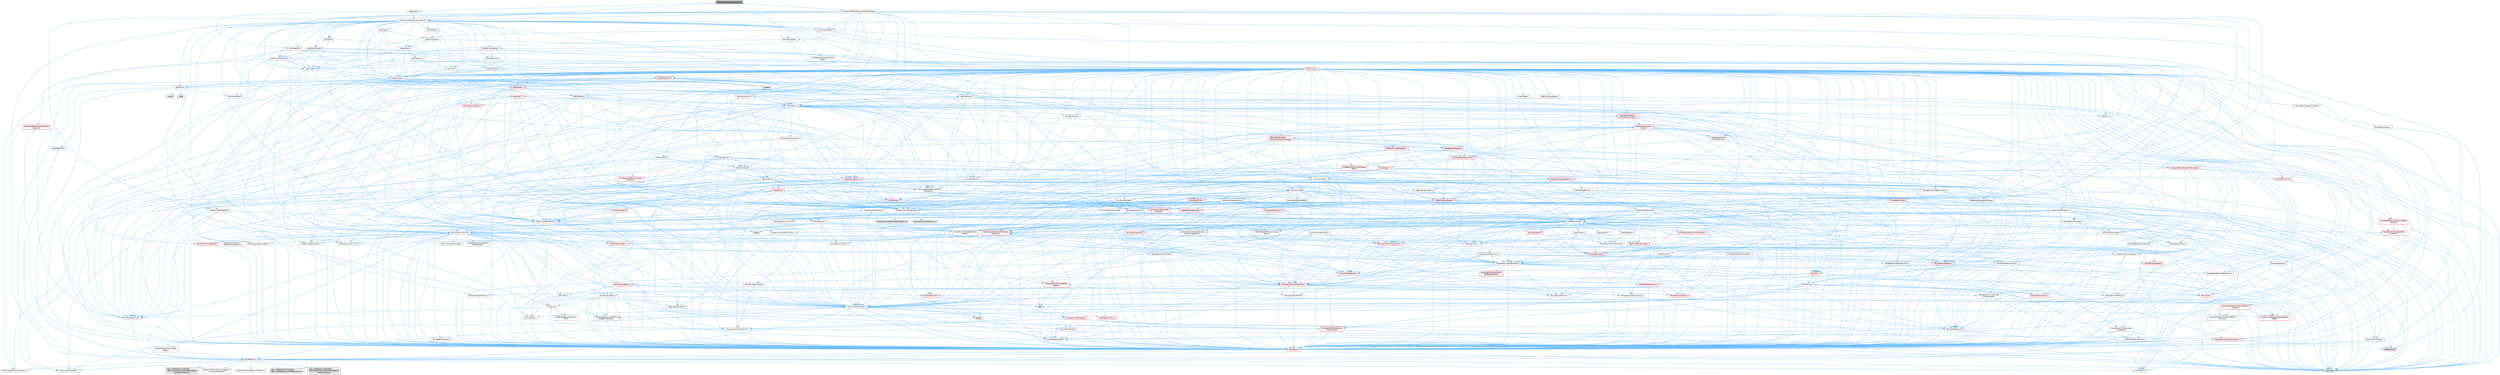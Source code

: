 digraph "MeshRegionBoundaryLoops.h"
{
 // INTERACTIVE_SVG=YES
 // LATEX_PDF_SIZE
  bgcolor="transparent";
  edge [fontname=Helvetica,fontsize=10,labelfontname=Helvetica,labelfontsize=10];
  node [fontname=Helvetica,fontsize=10,shape=box,height=0.2,width=0.4];
  Node1 [id="Node000001",label="MeshRegionBoundaryLoops.h",height=0.2,width=0.4,color="gray40", fillcolor="grey60", style="filled", fontcolor="black",tooltip=" "];
  Node1 -> Node2 [id="edge1_Node000001_Node000002",color="steelblue1",style="solid",tooltip=" "];
  Node2 [id="Node000002",label="DynamicMesh/DynamicMesh3.h",height=0.2,width=0.4,color="grey40", fillcolor="white", style="filled",URL="$d5/d34/DynamicMesh3_8h.html",tooltip=" "];
  Node2 -> Node3 [id="edge2_Node000002_Node000003",color="steelblue1",style="solid",tooltip=" "];
  Node3 [id="Node000003",label="BoxTypes.h",height=0.2,width=0.4,color="grey40", fillcolor="white", style="filled",URL="$d2/da2/BoxTypes_8h.html",tooltip=" "];
  Node3 -> Node4 [id="edge3_Node000003_Node000004",color="steelblue1",style="solid",tooltip=" "];
  Node4 [id="Node000004",label="Math/Box.h",height=0.2,width=0.4,color="red", fillcolor="#FFF0F0", style="filled",URL="$de/d0f/Box_8h.html",tooltip=" "];
  Node4 -> Node5 [id="edge4_Node000004_Node000005",color="steelblue1",style="solid",tooltip=" "];
  Node5 [id="Node000005",label="CoreTypes.h",height=0.2,width=0.4,color="red", fillcolor="#FFF0F0", style="filled",URL="$dc/dec/CoreTypes_8h.html",tooltip=" "];
  Node5 -> Node6 [id="edge5_Node000005_Node000006",color="steelblue1",style="solid",tooltip=" "];
  Node6 [id="Node000006",label="HAL/Platform.h",height=0.2,width=0.4,color="grey40", fillcolor="white", style="filled",URL="$d9/dd0/Platform_8h.html",tooltip=" "];
  Node6 -> Node7 [id="edge6_Node000006_Node000007",color="steelblue1",style="solid",tooltip=" "];
  Node7 [id="Node000007",label="Misc/Build.h",height=0.2,width=0.4,color="grey40", fillcolor="white", style="filled",URL="$d3/dbb/Build_8h.html",tooltip=" "];
  Node6 -> Node8 [id="edge7_Node000006_Node000008",color="steelblue1",style="solid",tooltip=" "];
  Node8 [id="Node000008",label="Misc/LargeWorldCoordinates.h",height=0.2,width=0.4,color="grey40", fillcolor="white", style="filled",URL="$d2/dcb/LargeWorldCoordinates_8h.html",tooltip=" "];
  Node6 -> Node9 [id="edge8_Node000006_Node000009",color="steelblue1",style="solid",tooltip=" "];
  Node9 [id="Node000009",label="type_traits",height=0.2,width=0.4,color="grey60", fillcolor="#E0E0E0", style="filled",tooltip=" "];
  Node6 -> Node10 [id="edge9_Node000006_Node000010",color="steelblue1",style="solid",tooltip=" "];
  Node10 [id="Node000010",label="PreprocessorHelpers.h",height=0.2,width=0.4,color="grey40", fillcolor="white", style="filled",URL="$db/ddb/PreprocessorHelpers_8h.html",tooltip=" "];
  Node6 -> Node11 [id="edge10_Node000006_Node000011",color="steelblue1",style="solid",tooltip=" "];
  Node11 [id="Node000011",label="UBT_COMPILED_PLATFORM\l/UBT_COMPILED_PLATFORMPlatform\lCompilerPreSetup.h",height=0.2,width=0.4,color="grey60", fillcolor="#E0E0E0", style="filled",tooltip=" "];
  Node6 -> Node12 [id="edge11_Node000006_Node000012",color="steelblue1",style="solid",tooltip=" "];
  Node12 [id="Node000012",label="GenericPlatform/GenericPlatform\lCompilerPreSetup.h",height=0.2,width=0.4,color="grey40", fillcolor="white", style="filled",URL="$d9/dc8/GenericPlatformCompilerPreSetup_8h.html",tooltip=" "];
  Node6 -> Node13 [id="edge12_Node000006_Node000013",color="steelblue1",style="solid",tooltip=" "];
  Node13 [id="Node000013",label="GenericPlatform/GenericPlatform.h",height=0.2,width=0.4,color="grey40", fillcolor="white", style="filled",URL="$d6/d84/GenericPlatform_8h.html",tooltip=" "];
  Node6 -> Node14 [id="edge13_Node000006_Node000014",color="steelblue1",style="solid",tooltip=" "];
  Node14 [id="Node000014",label="UBT_COMPILED_PLATFORM\l/UBT_COMPILED_PLATFORMPlatform.h",height=0.2,width=0.4,color="grey60", fillcolor="#E0E0E0", style="filled",tooltip=" "];
  Node6 -> Node15 [id="edge14_Node000006_Node000015",color="steelblue1",style="solid",tooltip=" "];
  Node15 [id="Node000015",label="UBT_COMPILED_PLATFORM\l/UBT_COMPILED_PLATFORMPlatform\lCompilerSetup.h",height=0.2,width=0.4,color="grey60", fillcolor="#E0E0E0", style="filled",tooltip=" "];
  Node4 -> Node19 [id="edge15_Node000004_Node000019",color="steelblue1",style="solid",tooltip=" "];
  Node19 [id="Node000019",label="Misc/AssertionMacros.h",height=0.2,width=0.4,color="grey40", fillcolor="white", style="filled",URL="$d0/dfa/AssertionMacros_8h.html",tooltip=" "];
  Node19 -> Node5 [id="edge16_Node000019_Node000005",color="steelblue1",style="solid",tooltip=" "];
  Node19 -> Node6 [id="edge17_Node000019_Node000006",color="steelblue1",style="solid",tooltip=" "];
  Node19 -> Node20 [id="edge18_Node000019_Node000020",color="steelblue1",style="solid",tooltip=" "];
  Node20 [id="Node000020",label="HAL/PlatformMisc.h",height=0.2,width=0.4,color="red", fillcolor="#FFF0F0", style="filled",URL="$d0/df5/PlatformMisc_8h.html",tooltip=" "];
  Node20 -> Node5 [id="edge19_Node000020_Node000005",color="steelblue1",style="solid",tooltip=" "];
  Node19 -> Node10 [id="edge20_Node000019_Node000010",color="steelblue1",style="solid",tooltip=" "];
  Node19 -> Node56 [id="edge21_Node000019_Node000056",color="steelblue1",style="solid",tooltip=" "];
  Node56 [id="Node000056",label="Templates/EnableIf.h",height=0.2,width=0.4,color="grey40", fillcolor="white", style="filled",URL="$d7/d60/EnableIf_8h.html",tooltip=" "];
  Node56 -> Node5 [id="edge22_Node000056_Node000005",color="steelblue1",style="solid",tooltip=" "];
  Node19 -> Node57 [id="edge23_Node000019_Node000057",color="steelblue1",style="solid",tooltip=" "];
  Node57 [id="Node000057",label="Templates/IsArrayOrRefOf\lTypeByPredicate.h",height=0.2,width=0.4,color="grey40", fillcolor="white", style="filled",URL="$d6/da1/IsArrayOrRefOfTypeByPredicate_8h.html",tooltip=" "];
  Node57 -> Node5 [id="edge24_Node000057_Node000005",color="steelblue1",style="solid",tooltip=" "];
  Node19 -> Node58 [id="edge25_Node000019_Node000058",color="steelblue1",style="solid",tooltip=" "];
  Node58 [id="Node000058",label="Templates/IsValidVariadic\lFunctionArg.h",height=0.2,width=0.4,color="red", fillcolor="#FFF0F0", style="filled",URL="$d0/dc8/IsValidVariadicFunctionArg_8h.html",tooltip=" "];
  Node58 -> Node5 [id="edge26_Node000058_Node000005",color="steelblue1",style="solid",tooltip=" "];
  Node58 -> Node9 [id="edge27_Node000058_Node000009",color="steelblue1",style="solid",tooltip=" "];
  Node19 -> Node60 [id="edge28_Node000019_Node000060",color="steelblue1",style="solid",tooltip=" "];
  Node60 [id="Node000060",label="Traits/IsCharEncodingCompatible\lWith.h",height=0.2,width=0.4,color="red", fillcolor="#FFF0F0", style="filled",URL="$df/dd1/IsCharEncodingCompatibleWith_8h.html",tooltip=" "];
  Node60 -> Node9 [id="edge29_Node000060_Node000009",color="steelblue1",style="solid",tooltip=" "];
  Node19 -> Node62 [id="edge30_Node000019_Node000062",color="steelblue1",style="solid",tooltip=" "];
  Node62 [id="Node000062",label="Misc/VarArgs.h",height=0.2,width=0.4,color="grey40", fillcolor="white", style="filled",URL="$d5/d6f/VarArgs_8h.html",tooltip=" "];
  Node62 -> Node5 [id="edge31_Node000062_Node000005",color="steelblue1",style="solid",tooltip=" "];
  Node19 -> Node63 [id="edge32_Node000019_Node000063",color="steelblue1",style="solid",tooltip=" "];
  Node63 [id="Node000063",label="String/FormatStringSan.h",height=0.2,width=0.4,color="red", fillcolor="#FFF0F0", style="filled",URL="$d3/d8b/FormatStringSan_8h.html",tooltip=" "];
  Node63 -> Node9 [id="edge33_Node000063_Node000009",color="steelblue1",style="solid",tooltip=" "];
  Node63 -> Node5 [id="edge34_Node000063_Node000005",color="steelblue1",style="solid",tooltip=" "];
  Node63 -> Node64 [id="edge35_Node000063_Node000064",color="steelblue1",style="solid",tooltip=" "];
  Node64 [id="Node000064",label="Templates/Requires.h",height=0.2,width=0.4,color="grey40", fillcolor="white", style="filled",URL="$dc/d96/Requires_8h.html",tooltip=" "];
  Node64 -> Node56 [id="edge36_Node000064_Node000056",color="steelblue1",style="solid",tooltip=" "];
  Node64 -> Node9 [id="edge37_Node000064_Node000009",color="steelblue1",style="solid",tooltip=" "];
  Node63 -> Node65 [id="edge38_Node000063_Node000065",color="steelblue1",style="solid",tooltip=" "];
  Node65 [id="Node000065",label="Templates/Identity.h",height=0.2,width=0.4,color="grey40", fillcolor="white", style="filled",URL="$d0/dd5/Identity_8h.html",tooltip=" "];
  Node63 -> Node58 [id="edge39_Node000063_Node000058",color="steelblue1",style="solid",tooltip=" "];
  Node63 -> Node28 [id="edge40_Node000063_Node000028",color="steelblue1",style="solid",tooltip=" "];
  Node28 [id="Node000028",label="Containers/ContainersFwd.h",height=0.2,width=0.4,color="grey40", fillcolor="white", style="filled",URL="$d4/d0a/ContainersFwd_8h.html",tooltip=" "];
  Node28 -> Node6 [id="edge41_Node000028_Node000006",color="steelblue1",style="solid",tooltip=" "];
  Node28 -> Node5 [id="edge42_Node000028_Node000005",color="steelblue1",style="solid",tooltip=" "];
  Node28 -> Node25 [id="edge43_Node000028_Node000025",color="steelblue1",style="solid",tooltip=" "];
  Node25 [id="Node000025",label="Traits/IsContiguousContainer.h",height=0.2,width=0.4,color="red", fillcolor="#FFF0F0", style="filled",URL="$d5/d3c/IsContiguousContainer_8h.html",tooltip=" "];
  Node25 -> Node5 [id="edge44_Node000025_Node000005",color="steelblue1",style="solid",tooltip=" "];
  Node25 -> Node24 [id="edge45_Node000025_Node000024",color="steelblue1",style="solid",tooltip=" "];
  Node24 [id="Node000024",label="initializer_list",height=0.2,width=0.4,color="grey60", fillcolor="#E0E0E0", style="filled",tooltip=" "];
  Node19 -> Node69 [id="edge46_Node000019_Node000069",color="steelblue1",style="solid",tooltip=" "];
  Node69 [id="Node000069",label="atomic",height=0.2,width=0.4,color="grey60", fillcolor="#E0E0E0", style="filled",tooltip=" "];
  Node4 -> Node29 [id="edge47_Node000004_Node000029",color="steelblue1",style="solid",tooltip=" "];
  Node29 [id="Node000029",label="Math/MathFwd.h",height=0.2,width=0.4,color="grey40", fillcolor="white", style="filled",URL="$d2/d10/MathFwd_8h.html",tooltip=" "];
  Node29 -> Node6 [id="edge48_Node000029_Node000006",color="steelblue1",style="solid",tooltip=" "];
  Node4 -> Node70 [id="edge49_Node000004_Node000070",color="steelblue1",style="solid",tooltip=" "];
  Node70 [id="Node000070",label="Math/UnrealMathUtility.h",height=0.2,width=0.4,color="grey40", fillcolor="white", style="filled",URL="$db/db8/UnrealMathUtility_8h.html",tooltip=" "];
  Node70 -> Node5 [id="edge50_Node000070_Node000005",color="steelblue1",style="solid",tooltip=" "];
  Node70 -> Node19 [id="edge51_Node000070_Node000019",color="steelblue1",style="solid",tooltip=" "];
  Node70 -> Node71 [id="edge52_Node000070_Node000071",color="steelblue1",style="solid",tooltip=" "];
  Node71 [id="Node000071",label="HAL/PlatformMath.h",height=0.2,width=0.4,color="red", fillcolor="#FFF0F0", style="filled",URL="$dc/d53/PlatformMath_8h.html",tooltip=" "];
  Node71 -> Node5 [id="edge53_Node000071_Node000005",color="steelblue1",style="solid",tooltip=" "];
  Node70 -> Node29 [id="edge54_Node000070_Node000029",color="steelblue1",style="solid",tooltip=" "];
  Node70 -> Node65 [id="edge55_Node000070_Node000065",color="steelblue1",style="solid",tooltip=" "];
  Node70 -> Node64 [id="edge56_Node000070_Node000064",color="steelblue1",style="solid",tooltip=" "];
  Node4 -> Node90 [id="edge57_Node000004_Node000090",color="steelblue1",style="solid",tooltip=" "];
  Node90 [id="Node000090",label="Containers/UnrealString.h",height=0.2,width=0.4,color="grey40", fillcolor="white", style="filled",URL="$d5/dba/UnrealString_8h.html",tooltip=" "];
  Node90 -> Node91 [id="edge58_Node000090_Node000091",color="steelblue1",style="solid",tooltip=" "];
  Node91 [id="Node000091",label="Containers/UnrealStringIncludes.h.inl",height=0.2,width=0.4,color="grey60", fillcolor="#E0E0E0", style="filled",tooltip=" "];
  Node90 -> Node92 [id="edge59_Node000090_Node000092",color="steelblue1",style="solid",tooltip=" "];
  Node92 [id="Node000092",label="Containers/UnrealString.h.inl",height=0.2,width=0.4,color="grey60", fillcolor="#E0E0E0", style="filled",tooltip=" "];
  Node90 -> Node93 [id="edge60_Node000090_Node000093",color="steelblue1",style="solid",tooltip=" "];
  Node93 [id="Node000093",label="Misc/StringFormatArg.h",height=0.2,width=0.4,color="grey40", fillcolor="white", style="filled",URL="$d2/d16/StringFormatArg_8h.html",tooltip=" "];
  Node93 -> Node28 [id="edge61_Node000093_Node000028",color="steelblue1",style="solid",tooltip=" "];
  Node4 -> Node94 [id="edge62_Node000004_Node000094",color="steelblue1",style="solid",tooltip=" "];
  Node94 [id="Node000094",label="Math/Vector.h",height=0.2,width=0.4,color="grey40", fillcolor="white", style="filled",URL="$d6/dbe/Vector_8h.html",tooltip=" "];
  Node94 -> Node5 [id="edge63_Node000094_Node000005",color="steelblue1",style="solid",tooltip=" "];
  Node94 -> Node19 [id="edge64_Node000094_Node000019",color="steelblue1",style="solid",tooltip=" "];
  Node94 -> Node29 [id="edge65_Node000094_Node000029",color="steelblue1",style="solid",tooltip=" "];
  Node94 -> Node42 [id="edge66_Node000094_Node000042",color="steelblue1",style="solid",tooltip=" "];
  Node42 [id="Node000042",label="Math/NumericLimits.h",height=0.2,width=0.4,color="grey40", fillcolor="white", style="filled",URL="$df/d1b/NumericLimits_8h.html",tooltip=" "];
  Node42 -> Node5 [id="edge67_Node000042_Node000005",color="steelblue1",style="solid",tooltip=" "];
  Node94 -> Node95 [id="edge68_Node000094_Node000095",color="steelblue1",style="solid",tooltip=" "];
  Node95 [id="Node000095",label="Misc/Crc.h",height=0.2,width=0.4,color="red", fillcolor="#FFF0F0", style="filled",URL="$d4/dd2/Crc_8h.html",tooltip=" "];
  Node95 -> Node5 [id="edge69_Node000095_Node000005",color="steelblue1",style="solid",tooltip=" "];
  Node95 -> Node96 [id="edge70_Node000095_Node000096",color="steelblue1",style="solid",tooltip=" "];
  Node96 [id="Node000096",label="HAL/PlatformString.h",height=0.2,width=0.4,color="red", fillcolor="#FFF0F0", style="filled",URL="$db/db5/PlatformString_8h.html",tooltip=" "];
  Node96 -> Node5 [id="edge71_Node000096_Node000005",color="steelblue1",style="solid",tooltip=" "];
  Node95 -> Node19 [id="edge72_Node000095_Node000019",color="steelblue1",style="solid",tooltip=" "];
  Node95 -> Node98 [id="edge73_Node000095_Node000098",color="steelblue1",style="solid",tooltip=" "];
  Node98 [id="Node000098",label="Misc/CString.h",height=0.2,width=0.4,color="grey40", fillcolor="white", style="filled",URL="$d2/d49/CString_8h.html",tooltip=" "];
  Node98 -> Node5 [id="edge74_Node000098_Node000005",color="steelblue1",style="solid",tooltip=" "];
  Node98 -> Node32 [id="edge75_Node000098_Node000032",color="steelblue1",style="solid",tooltip=" "];
  Node32 [id="Node000032",label="HAL/PlatformCrt.h",height=0.2,width=0.4,color="red", fillcolor="#FFF0F0", style="filled",URL="$d8/d75/PlatformCrt_8h.html",tooltip=" "];
  Node32 -> Node33 [id="edge76_Node000032_Node000033",color="steelblue1",style="solid",tooltip=" "];
  Node33 [id="Node000033",label="new",height=0.2,width=0.4,color="grey60", fillcolor="#E0E0E0", style="filled",tooltip=" "];
  Node98 -> Node96 [id="edge77_Node000098_Node000096",color="steelblue1",style="solid",tooltip=" "];
  Node98 -> Node19 [id="edge78_Node000098_Node000019",color="steelblue1",style="solid",tooltip=" "];
  Node98 -> Node99 [id="edge79_Node000098_Node000099",color="steelblue1",style="solid",tooltip=" "];
  Node99 [id="Node000099",label="Misc/Char.h",height=0.2,width=0.4,color="red", fillcolor="#FFF0F0", style="filled",URL="$d0/d58/Char_8h.html",tooltip=" "];
  Node99 -> Node5 [id="edge80_Node000099_Node000005",color="steelblue1",style="solid",tooltip=" "];
  Node99 -> Node9 [id="edge81_Node000099_Node000009",color="steelblue1",style="solid",tooltip=" "];
  Node98 -> Node62 [id="edge82_Node000098_Node000062",color="steelblue1",style="solid",tooltip=" "];
  Node98 -> Node57 [id="edge83_Node000098_Node000057",color="steelblue1",style="solid",tooltip=" "];
  Node98 -> Node58 [id="edge84_Node000098_Node000058",color="steelblue1",style="solid",tooltip=" "];
  Node98 -> Node60 [id="edge85_Node000098_Node000060",color="steelblue1",style="solid",tooltip=" "];
  Node95 -> Node99 [id="edge86_Node000095_Node000099",color="steelblue1",style="solid",tooltip=" "];
  Node95 -> Node77 [id="edge87_Node000095_Node000077",color="steelblue1",style="solid",tooltip=" "];
  Node77 [id="Node000077",label="Templates/UnrealTypeTraits.h",height=0.2,width=0.4,color="red", fillcolor="#FFF0F0", style="filled",URL="$d2/d2d/UnrealTypeTraits_8h.html",tooltip=" "];
  Node77 -> Node5 [id="edge88_Node000077_Node000005",color="steelblue1",style="solid",tooltip=" "];
  Node77 -> Node78 [id="edge89_Node000077_Node000078",color="steelblue1",style="solid",tooltip=" "];
  Node78 [id="Node000078",label="Templates/IsPointer.h",height=0.2,width=0.4,color="grey40", fillcolor="white", style="filled",URL="$d7/d05/IsPointer_8h.html",tooltip=" "];
  Node78 -> Node5 [id="edge90_Node000078_Node000005",color="steelblue1",style="solid",tooltip=" "];
  Node77 -> Node19 [id="edge91_Node000077_Node000019",color="steelblue1",style="solid",tooltip=" "];
  Node77 -> Node73 [id="edge92_Node000077_Node000073",color="steelblue1",style="solid",tooltip=" "];
  Node73 [id="Node000073",label="Templates/AndOrNot.h",height=0.2,width=0.4,color="grey40", fillcolor="white", style="filled",URL="$db/d0a/AndOrNot_8h.html",tooltip=" "];
  Node73 -> Node5 [id="edge93_Node000073_Node000005",color="steelblue1",style="solid",tooltip=" "];
  Node77 -> Node56 [id="edge94_Node000077_Node000056",color="steelblue1",style="solid",tooltip=" "];
  Node77 -> Node79 [id="edge95_Node000077_Node000079",color="steelblue1",style="solid",tooltip=" "];
  Node79 [id="Node000079",label="Templates/IsArithmetic.h",height=0.2,width=0.4,color="grey40", fillcolor="white", style="filled",URL="$d2/d5d/IsArithmetic_8h.html",tooltip=" "];
  Node79 -> Node5 [id="edge96_Node000079_Node000005",color="steelblue1",style="solid",tooltip=" "];
  Node77 -> Node81 [id="edge97_Node000077_Node000081",color="steelblue1",style="solid",tooltip=" "];
  Node81 [id="Node000081",label="Templates/IsPODType.h",height=0.2,width=0.4,color="grey40", fillcolor="white", style="filled",URL="$d7/db1/IsPODType_8h.html",tooltip=" "];
  Node81 -> Node5 [id="edge98_Node000081_Node000005",color="steelblue1",style="solid",tooltip=" "];
  Node77 -> Node82 [id="edge99_Node000077_Node000082",color="steelblue1",style="solid",tooltip=" "];
  Node82 [id="Node000082",label="Templates/IsUECoreType.h",height=0.2,width=0.4,color="grey40", fillcolor="white", style="filled",URL="$d1/db8/IsUECoreType_8h.html",tooltip=" "];
  Node82 -> Node5 [id="edge100_Node000082_Node000005",color="steelblue1",style="solid",tooltip=" "];
  Node82 -> Node9 [id="edge101_Node000082_Node000009",color="steelblue1",style="solid",tooltip=" "];
  Node77 -> Node83 [id="edge102_Node000077_Node000083",color="steelblue1",style="solid",tooltip=" "];
  Node83 [id="Node000083",label="Templates/IsTriviallyCopy\lConstructible.h",height=0.2,width=0.4,color="grey40", fillcolor="white", style="filled",URL="$d3/d78/IsTriviallyCopyConstructible_8h.html",tooltip=" "];
  Node83 -> Node5 [id="edge103_Node000083_Node000005",color="steelblue1",style="solid",tooltip=" "];
  Node83 -> Node9 [id="edge104_Node000083_Node000009",color="steelblue1",style="solid",tooltip=" "];
  Node94 -> Node70 [id="edge105_Node000094_Node000070",color="steelblue1",style="solid",tooltip=" "];
  Node94 -> Node90 [id="edge106_Node000094_Node000090",color="steelblue1",style="solid",tooltip=" "];
  Node94 -> Node103 [id="edge107_Node000094_Node000103",color="steelblue1",style="solid",tooltip=" "];
  Node103 [id="Node000103",label="Misc/Parse.h",height=0.2,width=0.4,color="red", fillcolor="#FFF0F0", style="filled",URL="$dc/d71/Parse_8h.html",tooltip=" "];
  Node103 -> Node90 [id="edge108_Node000103_Node000090",color="steelblue1",style="solid",tooltip=" "];
  Node103 -> Node5 [id="edge109_Node000103_Node000005",color="steelblue1",style="solid",tooltip=" "];
  Node103 -> Node32 [id="edge110_Node000103_Node000032",color="steelblue1",style="solid",tooltip=" "];
  Node103 -> Node7 [id="edge111_Node000103_Node000007",color="steelblue1",style="solid",tooltip=" "];
  Node103 -> Node104 [id="edge112_Node000103_Node000104",color="steelblue1",style="solid",tooltip=" "];
  Node104 [id="Node000104",label="Templates/Function.h",height=0.2,width=0.4,color="grey40", fillcolor="white", style="filled",URL="$df/df5/Function_8h.html",tooltip=" "];
  Node104 -> Node5 [id="edge113_Node000104_Node000005",color="steelblue1",style="solid",tooltip=" "];
  Node104 -> Node19 [id="edge114_Node000104_Node000019",color="steelblue1",style="solid",tooltip=" "];
  Node104 -> Node105 [id="edge115_Node000104_Node000105",color="steelblue1",style="solid",tooltip=" "];
  Node105 [id="Node000105",label="Misc/IntrusiveUnsetOptional\lState.h",height=0.2,width=0.4,color="grey40", fillcolor="white", style="filled",URL="$d2/d0a/IntrusiveUnsetOptionalState_8h.html",tooltip=" "];
  Node105 -> Node106 [id="edge116_Node000105_Node000106",color="steelblue1",style="solid",tooltip=" "];
  Node106 [id="Node000106",label="Misc/OptionalFwd.h",height=0.2,width=0.4,color="grey40", fillcolor="white", style="filled",URL="$dc/d50/OptionalFwd_8h.html",tooltip=" "];
  Node104 -> Node107 [id="edge117_Node000104_Node000107",color="steelblue1",style="solid",tooltip=" "];
  Node107 [id="Node000107",label="HAL/UnrealMemory.h",height=0.2,width=0.4,color="red", fillcolor="#FFF0F0", style="filled",URL="$d9/d96/UnrealMemory_8h.html",tooltip=" "];
  Node107 -> Node5 [id="edge118_Node000107_Node000005",color="steelblue1",style="solid",tooltip=" "];
  Node107 -> Node109 [id="edge119_Node000107_Node000109",color="steelblue1",style="solid",tooltip=" "];
  Node109 [id="Node000109",label="HAL/MemoryBase.h",height=0.2,width=0.4,color="red", fillcolor="#FFF0F0", style="filled",URL="$d6/d9f/MemoryBase_8h.html",tooltip=" "];
  Node109 -> Node5 [id="edge120_Node000109_Node000005",color="steelblue1",style="solid",tooltip=" "];
  Node109 -> Node49 [id="edge121_Node000109_Node000049",color="steelblue1",style="solid",tooltip=" "];
  Node49 [id="Node000049",label="HAL/PlatformAtomics.h",height=0.2,width=0.4,color="red", fillcolor="#FFF0F0", style="filled",URL="$d3/d36/PlatformAtomics_8h.html",tooltip=" "];
  Node49 -> Node5 [id="edge122_Node000049_Node000005",color="steelblue1",style="solid",tooltip=" "];
  Node109 -> Node32 [id="edge123_Node000109_Node000032",color="steelblue1",style="solid",tooltip=" "];
  Node109 -> Node110 [id="edge124_Node000109_Node000110",color="steelblue1",style="solid",tooltip=" "];
  Node110 [id="Node000110",label="Misc/Exec.h",height=0.2,width=0.4,color="grey40", fillcolor="white", style="filled",URL="$de/ddb/Exec_8h.html",tooltip=" "];
  Node110 -> Node5 [id="edge125_Node000110_Node000005",color="steelblue1",style="solid",tooltip=" "];
  Node110 -> Node19 [id="edge126_Node000110_Node000019",color="steelblue1",style="solid",tooltip=" "];
  Node109 -> Node111 [id="edge127_Node000109_Node000111",color="steelblue1",style="solid",tooltip=" "];
  Node111 [id="Node000111",label="Misc/OutputDevice.h",height=0.2,width=0.4,color="grey40", fillcolor="white", style="filled",URL="$d7/d32/OutputDevice_8h.html",tooltip=" "];
  Node111 -> Node27 [id="edge128_Node000111_Node000027",color="steelblue1",style="solid",tooltip=" "];
  Node27 [id="Node000027",label="CoreFwd.h",height=0.2,width=0.4,color="grey40", fillcolor="white", style="filled",URL="$d1/d1e/CoreFwd_8h.html",tooltip=" "];
  Node27 -> Node5 [id="edge129_Node000027_Node000005",color="steelblue1",style="solid",tooltip=" "];
  Node27 -> Node28 [id="edge130_Node000027_Node000028",color="steelblue1",style="solid",tooltip=" "];
  Node27 -> Node29 [id="edge131_Node000027_Node000029",color="steelblue1",style="solid",tooltip=" "];
  Node27 -> Node30 [id="edge132_Node000027_Node000030",color="steelblue1",style="solid",tooltip=" "];
  Node30 [id="Node000030",label="UObject/UObjectHierarchy\lFwd.h",height=0.2,width=0.4,color="grey40", fillcolor="white", style="filled",URL="$d3/d13/UObjectHierarchyFwd_8h.html",tooltip=" "];
  Node111 -> Node5 [id="edge133_Node000111_Node000005",color="steelblue1",style="solid",tooltip=" "];
  Node111 -> Node112 [id="edge134_Node000111_Node000112",color="steelblue1",style="solid",tooltip=" "];
  Node112 [id="Node000112",label="Logging/LogVerbosity.h",height=0.2,width=0.4,color="grey40", fillcolor="white", style="filled",URL="$d2/d8f/LogVerbosity_8h.html",tooltip=" "];
  Node112 -> Node5 [id="edge135_Node000112_Node000005",color="steelblue1",style="solid",tooltip=" "];
  Node111 -> Node62 [id="edge136_Node000111_Node000062",color="steelblue1",style="solid",tooltip=" "];
  Node111 -> Node57 [id="edge137_Node000111_Node000057",color="steelblue1",style="solid",tooltip=" "];
  Node111 -> Node58 [id="edge138_Node000111_Node000058",color="steelblue1",style="solid",tooltip=" "];
  Node111 -> Node60 [id="edge139_Node000111_Node000060",color="steelblue1",style="solid",tooltip=" "];
  Node107 -> Node118 [id="edge140_Node000107_Node000118",color="steelblue1",style="solid",tooltip=" "];
  Node118 [id="Node000118",label="HAL/PlatformMemory.h",height=0.2,width=0.4,color="red", fillcolor="#FFF0F0", style="filled",URL="$de/d68/PlatformMemory_8h.html",tooltip=" "];
  Node118 -> Node5 [id="edge141_Node000118_Node000005",color="steelblue1",style="solid",tooltip=" "];
  Node107 -> Node78 [id="edge142_Node000107_Node000078",color="steelblue1",style="solid",tooltip=" "];
  Node104 -> Node121 [id="edge143_Node000104_Node000121",color="steelblue1",style="solid",tooltip=" "];
  Node121 [id="Node000121",label="Templates/FunctionFwd.h",height=0.2,width=0.4,color="grey40", fillcolor="white", style="filled",URL="$d6/d54/FunctionFwd_8h.html",tooltip=" "];
  Node104 -> Node77 [id="edge144_Node000104_Node000077",color="steelblue1",style="solid",tooltip=" "];
  Node104 -> Node122 [id="edge145_Node000104_Node000122",color="steelblue1",style="solid",tooltip=" "];
  Node122 [id="Node000122",label="Templates/Invoke.h",height=0.2,width=0.4,color="red", fillcolor="#FFF0F0", style="filled",URL="$d7/deb/Invoke_8h.html",tooltip=" "];
  Node122 -> Node5 [id="edge146_Node000122_Node000005",color="steelblue1",style="solid",tooltip=" "];
  Node122 -> Node124 [id="edge147_Node000122_Node000124",color="steelblue1",style="solid",tooltip=" "];
  Node124 [id="Node000124",label="Templates/UnrealTemplate.h",height=0.2,width=0.4,color="grey40", fillcolor="white", style="filled",URL="$d4/d24/UnrealTemplate_8h.html",tooltip=" "];
  Node124 -> Node5 [id="edge148_Node000124_Node000005",color="steelblue1",style="solid",tooltip=" "];
  Node124 -> Node78 [id="edge149_Node000124_Node000078",color="steelblue1",style="solid",tooltip=" "];
  Node124 -> Node107 [id="edge150_Node000124_Node000107",color="steelblue1",style="solid",tooltip=" "];
  Node124 -> Node125 [id="edge151_Node000124_Node000125",color="steelblue1",style="solid",tooltip=" "];
  Node125 [id="Node000125",label="Templates/CopyQualifiers\lAndRefsFromTo.h",height=0.2,width=0.4,color="red", fillcolor="#FFF0F0", style="filled",URL="$d3/db3/CopyQualifiersAndRefsFromTo_8h.html",tooltip=" "];
  Node124 -> Node77 [id="edge152_Node000124_Node000077",color="steelblue1",style="solid",tooltip=" "];
  Node124 -> Node75 [id="edge153_Node000124_Node000075",color="steelblue1",style="solid",tooltip=" "];
  Node75 [id="Node000075",label="Templates/RemoveReference.h",height=0.2,width=0.4,color="grey40", fillcolor="white", style="filled",URL="$da/dbe/RemoveReference_8h.html",tooltip=" "];
  Node75 -> Node5 [id="edge154_Node000075_Node000005",color="steelblue1",style="solid",tooltip=" "];
  Node124 -> Node64 [id="edge155_Node000124_Node000064",color="steelblue1",style="solid",tooltip=" "];
  Node124 -> Node87 [id="edge156_Node000124_Node000087",color="steelblue1",style="solid",tooltip=" "];
  Node87 [id="Node000087",label="Templates/TypeCompatible\lBytes.h",height=0.2,width=0.4,color="red", fillcolor="#FFF0F0", style="filled",URL="$df/d0a/TypeCompatibleBytes_8h.html",tooltip=" "];
  Node87 -> Node5 [id="edge157_Node000087_Node000005",color="steelblue1",style="solid",tooltip=" "];
  Node87 -> Node33 [id="edge158_Node000087_Node000033",color="steelblue1",style="solid",tooltip=" "];
  Node87 -> Node9 [id="edge159_Node000087_Node000009",color="steelblue1",style="solid",tooltip=" "];
  Node124 -> Node65 [id="edge160_Node000124_Node000065",color="steelblue1",style="solid",tooltip=" "];
  Node124 -> Node25 [id="edge161_Node000124_Node000025",color="steelblue1",style="solid",tooltip=" "];
  Node124 -> Node127 [id="edge162_Node000124_Node000127",color="steelblue1",style="solid",tooltip=" "];
  Node127 [id="Node000127",label="Traits/UseBitwiseSwap.h",height=0.2,width=0.4,color="grey40", fillcolor="white", style="filled",URL="$db/df3/UseBitwiseSwap_8h.html",tooltip=" "];
  Node127 -> Node5 [id="edge163_Node000127_Node000005",color="steelblue1",style="solid",tooltip=" "];
  Node127 -> Node9 [id="edge164_Node000127_Node000009",color="steelblue1",style="solid",tooltip=" "];
  Node124 -> Node9 [id="edge165_Node000124_Node000009",color="steelblue1",style="solid",tooltip=" "];
  Node122 -> Node9 [id="edge166_Node000122_Node000009",color="steelblue1",style="solid",tooltip=" "];
  Node104 -> Node124 [id="edge167_Node000104_Node000124",color="steelblue1",style="solid",tooltip=" "];
  Node104 -> Node64 [id="edge168_Node000104_Node000064",color="steelblue1",style="solid",tooltip=" "];
  Node104 -> Node70 [id="edge169_Node000104_Node000070",color="steelblue1",style="solid",tooltip=" "];
  Node104 -> Node33 [id="edge170_Node000104_Node000033",color="steelblue1",style="solid",tooltip=" "];
  Node104 -> Node9 [id="edge171_Node000104_Node000009",color="steelblue1",style="solid",tooltip=" "];
  Node94 -> Node128 [id="edge172_Node000094_Node000128",color="steelblue1",style="solid",tooltip=" "];
  Node128 [id="Node000128",label="Misc/LargeWorldCoordinates\lSerializer.h",height=0.2,width=0.4,color="grey40", fillcolor="white", style="filled",URL="$d7/df9/LargeWorldCoordinatesSerializer_8h.html",tooltip=" "];
  Node128 -> Node129 [id="edge173_Node000128_Node000129",color="steelblue1",style="solid",tooltip=" "];
  Node129 [id="Node000129",label="UObject/NameTypes.h",height=0.2,width=0.4,color="red", fillcolor="#FFF0F0", style="filled",URL="$d6/d35/NameTypes_8h.html",tooltip=" "];
  Node129 -> Node5 [id="edge174_Node000129_Node000005",color="steelblue1",style="solid",tooltip=" "];
  Node129 -> Node19 [id="edge175_Node000129_Node000019",color="steelblue1",style="solid",tooltip=" "];
  Node129 -> Node107 [id="edge176_Node000129_Node000107",color="steelblue1",style="solid",tooltip=" "];
  Node129 -> Node77 [id="edge177_Node000129_Node000077",color="steelblue1",style="solid",tooltip=" "];
  Node129 -> Node124 [id="edge178_Node000129_Node000124",color="steelblue1",style="solid",tooltip=" "];
  Node129 -> Node90 [id="edge179_Node000129_Node000090",color="steelblue1",style="solid",tooltip=" "];
  Node129 -> Node133 [id="edge180_Node000129_Node000133",color="steelblue1",style="solid",tooltip=" "];
  Node133 [id="Node000133",label="Containers/StringConv.h",height=0.2,width=0.4,color="grey40", fillcolor="white", style="filled",URL="$d3/ddf/StringConv_8h.html",tooltip=" "];
  Node133 -> Node5 [id="edge181_Node000133_Node000005",color="steelblue1",style="solid",tooltip=" "];
  Node133 -> Node19 [id="edge182_Node000133_Node000019",color="steelblue1",style="solid",tooltip=" "];
  Node133 -> Node134 [id="edge183_Node000133_Node000134",color="steelblue1",style="solid",tooltip=" "];
  Node134 [id="Node000134",label="Containers/ContainerAllocation\lPolicies.h",height=0.2,width=0.4,color="red", fillcolor="#FFF0F0", style="filled",URL="$d7/dff/ContainerAllocationPolicies_8h.html",tooltip=" "];
  Node134 -> Node5 [id="edge184_Node000134_Node000005",color="steelblue1",style="solid",tooltip=" "];
  Node134 -> Node134 [id="edge185_Node000134_Node000134",color="steelblue1",style="solid",tooltip=" "];
  Node134 -> Node71 [id="edge186_Node000134_Node000071",color="steelblue1",style="solid",tooltip=" "];
  Node134 -> Node107 [id="edge187_Node000134_Node000107",color="steelblue1",style="solid",tooltip=" "];
  Node134 -> Node42 [id="edge188_Node000134_Node000042",color="steelblue1",style="solid",tooltip=" "];
  Node134 -> Node19 [id="edge189_Node000134_Node000019",color="steelblue1",style="solid",tooltip=" "];
  Node134 -> Node137 [id="edge190_Node000134_Node000137",color="steelblue1",style="solid",tooltip=" "];
  Node137 [id="Node000137",label="Templates/MemoryOps.h",height=0.2,width=0.4,color="grey40", fillcolor="white", style="filled",URL="$db/dea/MemoryOps_8h.html",tooltip=" "];
  Node137 -> Node5 [id="edge191_Node000137_Node000005",color="steelblue1",style="solid",tooltip=" "];
  Node137 -> Node107 [id="edge192_Node000137_Node000107",color="steelblue1",style="solid",tooltip=" "];
  Node137 -> Node117 [id="edge193_Node000137_Node000117",color="steelblue1",style="solid",tooltip=" "];
  Node117 [id="Node000117",label="Templates/IsTriviallyCopy\lAssignable.h",height=0.2,width=0.4,color="grey40", fillcolor="white", style="filled",URL="$d2/df2/IsTriviallyCopyAssignable_8h.html",tooltip=" "];
  Node117 -> Node5 [id="edge194_Node000117_Node000005",color="steelblue1",style="solid",tooltip=" "];
  Node117 -> Node9 [id="edge195_Node000117_Node000009",color="steelblue1",style="solid",tooltip=" "];
  Node137 -> Node83 [id="edge196_Node000137_Node000083",color="steelblue1",style="solid",tooltip=" "];
  Node137 -> Node64 [id="edge197_Node000137_Node000064",color="steelblue1",style="solid",tooltip=" "];
  Node137 -> Node77 [id="edge198_Node000137_Node000077",color="steelblue1",style="solid",tooltip=" "];
  Node137 -> Node127 [id="edge199_Node000137_Node000127",color="steelblue1",style="solid",tooltip=" "];
  Node137 -> Node33 [id="edge200_Node000137_Node000033",color="steelblue1",style="solid",tooltip=" "];
  Node137 -> Node9 [id="edge201_Node000137_Node000009",color="steelblue1",style="solid",tooltip=" "];
  Node134 -> Node87 [id="edge202_Node000134_Node000087",color="steelblue1",style="solid",tooltip=" "];
  Node134 -> Node9 [id="edge203_Node000134_Node000009",color="steelblue1",style="solid",tooltip=" "];
  Node133 -> Node138 [id="edge204_Node000133_Node000138",color="steelblue1",style="solid",tooltip=" "];
  Node138 [id="Node000138",label="Containers/Array.h",height=0.2,width=0.4,color="grey40", fillcolor="white", style="filled",URL="$df/dd0/Array_8h.html",tooltip=" "];
  Node138 -> Node5 [id="edge205_Node000138_Node000005",color="steelblue1",style="solid",tooltip=" "];
  Node138 -> Node19 [id="edge206_Node000138_Node000019",color="steelblue1",style="solid",tooltip=" "];
  Node138 -> Node105 [id="edge207_Node000138_Node000105",color="steelblue1",style="solid",tooltip=" "];
  Node138 -> Node139 [id="edge208_Node000138_Node000139",color="steelblue1",style="solid",tooltip=" "];
  Node139 [id="Node000139",label="Misc/ReverseIterate.h",height=0.2,width=0.4,color="red", fillcolor="#FFF0F0", style="filled",URL="$db/de3/ReverseIterate_8h.html",tooltip=" "];
  Node139 -> Node6 [id="edge209_Node000139_Node000006",color="steelblue1",style="solid",tooltip=" "];
  Node138 -> Node107 [id="edge210_Node000138_Node000107",color="steelblue1",style="solid",tooltip=" "];
  Node138 -> Node77 [id="edge211_Node000138_Node000077",color="steelblue1",style="solid",tooltip=" "];
  Node138 -> Node124 [id="edge212_Node000138_Node000124",color="steelblue1",style="solid",tooltip=" "];
  Node138 -> Node141 [id="edge213_Node000138_Node000141",color="steelblue1",style="solid",tooltip=" "];
  Node141 [id="Node000141",label="Containers/AllowShrinking.h",height=0.2,width=0.4,color="grey40", fillcolor="white", style="filled",URL="$d7/d1a/AllowShrinking_8h.html",tooltip=" "];
  Node141 -> Node5 [id="edge214_Node000141_Node000005",color="steelblue1",style="solid",tooltip=" "];
  Node138 -> Node134 [id="edge215_Node000138_Node000134",color="steelblue1",style="solid",tooltip=" "];
  Node138 -> Node142 [id="edge216_Node000138_Node000142",color="steelblue1",style="solid",tooltip=" "];
  Node142 [id="Node000142",label="Containers/ContainerElement\lTypeCompatibility.h",height=0.2,width=0.4,color="grey40", fillcolor="white", style="filled",URL="$df/ddf/ContainerElementTypeCompatibility_8h.html",tooltip=" "];
  Node142 -> Node5 [id="edge217_Node000142_Node000005",color="steelblue1",style="solid",tooltip=" "];
  Node142 -> Node77 [id="edge218_Node000142_Node000077",color="steelblue1",style="solid",tooltip=" "];
  Node138 -> Node143 [id="edge219_Node000138_Node000143",color="steelblue1",style="solid",tooltip=" "];
  Node143 [id="Node000143",label="Serialization/Archive.h",height=0.2,width=0.4,color="grey40", fillcolor="white", style="filled",URL="$d7/d3b/Archive_8h.html",tooltip=" "];
  Node143 -> Node27 [id="edge220_Node000143_Node000027",color="steelblue1",style="solid",tooltip=" "];
  Node143 -> Node5 [id="edge221_Node000143_Node000005",color="steelblue1",style="solid",tooltip=" "];
  Node143 -> Node144 [id="edge222_Node000143_Node000144",color="steelblue1",style="solid",tooltip=" "];
  Node144 [id="Node000144",label="HAL/PlatformProperties.h",height=0.2,width=0.4,color="red", fillcolor="#FFF0F0", style="filled",URL="$d9/db0/PlatformProperties_8h.html",tooltip=" "];
  Node144 -> Node5 [id="edge223_Node000144_Node000005",color="steelblue1",style="solid",tooltip=" "];
  Node143 -> Node147 [id="edge224_Node000143_Node000147",color="steelblue1",style="solid",tooltip=" "];
  Node147 [id="Node000147",label="Internationalization\l/TextNamespaceFwd.h",height=0.2,width=0.4,color="grey40", fillcolor="white", style="filled",URL="$d8/d97/TextNamespaceFwd_8h.html",tooltip=" "];
  Node147 -> Node5 [id="edge225_Node000147_Node000005",color="steelblue1",style="solid",tooltip=" "];
  Node143 -> Node29 [id="edge226_Node000143_Node000029",color="steelblue1",style="solid",tooltip=" "];
  Node143 -> Node19 [id="edge227_Node000143_Node000019",color="steelblue1",style="solid",tooltip=" "];
  Node143 -> Node7 [id="edge228_Node000143_Node000007",color="steelblue1",style="solid",tooltip=" "];
  Node143 -> Node43 [id="edge229_Node000143_Node000043",color="steelblue1",style="solid",tooltip=" "];
  Node43 [id="Node000043",label="Misc/CompressionFlags.h",height=0.2,width=0.4,color="grey40", fillcolor="white", style="filled",URL="$d9/d76/CompressionFlags_8h.html",tooltip=" "];
  Node143 -> Node148 [id="edge230_Node000143_Node000148",color="steelblue1",style="solid",tooltip=" "];
  Node148 [id="Node000148",label="Misc/EngineVersionBase.h",height=0.2,width=0.4,color="grey40", fillcolor="white", style="filled",URL="$d5/d2b/EngineVersionBase_8h.html",tooltip=" "];
  Node148 -> Node5 [id="edge231_Node000148_Node000005",color="steelblue1",style="solid",tooltip=" "];
  Node143 -> Node62 [id="edge232_Node000143_Node000062",color="steelblue1",style="solid",tooltip=" "];
  Node143 -> Node149 [id="edge233_Node000143_Node000149",color="steelblue1",style="solid",tooltip=" "];
  Node149 [id="Node000149",label="Serialization/ArchiveCook\lData.h",height=0.2,width=0.4,color="grey40", fillcolor="white", style="filled",URL="$dc/db6/ArchiveCookData_8h.html",tooltip=" "];
  Node149 -> Node6 [id="edge234_Node000149_Node000006",color="steelblue1",style="solid",tooltip=" "];
  Node143 -> Node150 [id="edge235_Node000143_Node000150",color="steelblue1",style="solid",tooltip=" "];
  Node150 [id="Node000150",label="Serialization/ArchiveSave\lPackageData.h",height=0.2,width=0.4,color="grey40", fillcolor="white", style="filled",URL="$d1/d37/ArchiveSavePackageData_8h.html",tooltip=" "];
  Node143 -> Node56 [id="edge236_Node000143_Node000056",color="steelblue1",style="solid",tooltip=" "];
  Node143 -> Node57 [id="edge237_Node000143_Node000057",color="steelblue1",style="solid",tooltip=" "];
  Node143 -> Node151 [id="edge238_Node000143_Node000151",color="steelblue1",style="solid",tooltip=" "];
  Node151 [id="Node000151",label="Templates/IsEnumClass.h",height=0.2,width=0.4,color="grey40", fillcolor="white", style="filled",URL="$d7/d15/IsEnumClass_8h.html",tooltip=" "];
  Node151 -> Node5 [id="edge239_Node000151_Node000005",color="steelblue1",style="solid",tooltip=" "];
  Node151 -> Node73 [id="edge240_Node000151_Node000073",color="steelblue1",style="solid",tooltip=" "];
  Node143 -> Node85 [id="edge241_Node000143_Node000085",color="steelblue1",style="solid",tooltip=" "];
  Node85 [id="Node000085",label="Templates/IsSigned.h",height=0.2,width=0.4,color="grey40", fillcolor="white", style="filled",URL="$d8/dd8/IsSigned_8h.html",tooltip=" "];
  Node85 -> Node5 [id="edge242_Node000085_Node000005",color="steelblue1",style="solid",tooltip=" "];
  Node143 -> Node58 [id="edge243_Node000143_Node000058",color="steelblue1",style="solid",tooltip=" "];
  Node143 -> Node124 [id="edge244_Node000143_Node000124",color="steelblue1",style="solid",tooltip=" "];
  Node143 -> Node60 [id="edge245_Node000143_Node000060",color="steelblue1",style="solid",tooltip=" "];
  Node143 -> Node152 [id="edge246_Node000143_Node000152",color="steelblue1",style="solid",tooltip=" "];
  Node152 [id="Node000152",label="UObject/ObjectVersion.h",height=0.2,width=0.4,color="grey40", fillcolor="white", style="filled",URL="$da/d63/ObjectVersion_8h.html",tooltip=" "];
  Node152 -> Node5 [id="edge247_Node000152_Node000005",color="steelblue1",style="solid",tooltip=" "];
  Node138 -> Node153 [id="edge248_Node000138_Node000153",color="steelblue1",style="solid",tooltip=" "];
  Node153 [id="Node000153",label="Serialization/MemoryImage\lWriter.h",height=0.2,width=0.4,color="grey40", fillcolor="white", style="filled",URL="$d0/d08/MemoryImageWriter_8h.html",tooltip=" "];
  Node153 -> Node5 [id="edge249_Node000153_Node000005",color="steelblue1",style="solid",tooltip=" "];
  Node153 -> Node154 [id="edge250_Node000153_Node000154",color="steelblue1",style="solid",tooltip=" "];
  Node154 [id="Node000154",label="Serialization/MemoryLayout.h",height=0.2,width=0.4,color="red", fillcolor="#FFF0F0", style="filled",URL="$d7/d66/MemoryLayout_8h.html",tooltip=" "];
  Node154 -> Node157 [id="edge251_Node000154_Node000157",color="steelblue1",style="solid",tooltip=" "];
  Node157 [id="Node000157",label="Containers/EnumAsByte.h",height=0.2,width=0.4,color="grey40", fillcolor="white", style="filled",URL="$d6/d9a/EnumAsByte_8h.html",tooltip=" "];
  Node157 -> Node5 [id="edge252_Node000157_Node000005",color="steelblue1",style="solid",tooltip=" "];
  Node157 -> Node81 [id="edge253_Node000157_Node000081",color="steelblue1",style="solid",tooltip=" "];
  Node157 -> Node158 [id="edge254_Node000157_Node000158",color="steelblue1",style="solid",tooltip=" "];
  Node158 [id="Node000158",label="Templates/TypeHash.h",height=0.2,width=0.4,color="red", fillcolor="#FFF0F0", style="filled",URL="$d1/d62/TypeHash_8h.html",tooltip=" "];
  Node158 -> Node5 [id="edge255_Node000158_Node000005",color="steelblue1",style="solid",tooltip=" "];
  Node158 -> Node64 [id="edge256_Node000158_Node000064",color="steelblue1",style="solid",tooltip=" "];
  Node158 -> Node95 [id="edge257_Node000158_Node000095",color="steelblue1",style="solid",tooltip=" "];
  Node158 -> Node9 [id="edge258_Node000158_Node000009",color="steelblue1",style="solid",tooltip=" "];
  Node154 -> Node107 [id="edge259_Node000154_Node000107",color="steelblue1",style="solid",tooltip=" "];
  Node154 -> Node56 [id="edge260_Node000154_Node000056",color="steelblue1",style="solid",tooltip=" "];
  Node154 -> Node124 [id="edge261_Node000154_Node000124",color="steelblue1",style="solid",tooltip=" "];
  Node138 -> Node162 [id="edge262_Node000138_Node000162",color="steelblue1",style="solid",tooltip=" "];
  Node162 [id="Node000162",label="Algo/Heapify.h",height=0.2,width=0.4,color="grey40", fillcolor="white", style="filled",URL="$d0/d2a/Heapify_8h.html",tooltip=" "];
  Node162 -> Node163 [id="edge263_Node000162_Node000163",color="steelblue1",style="solid",tooltip=" "];
  Node163 [id="Node000163",label="Algo/Impl/BinaryHeap.h",height=0.2,width=0.4,color="red", fillcolor="#FFF0F0", style="filled",URL="$d7/da3/Algo_2Impl_2BinaryHeap_8h.html",tooltip=" "];
  Node163 -> Node122 [id="edge264_Node000163_Node000122",color="steelblue1",style="solid",tooltip=" "];
  Node163 -> Node9 [id="edge265_Node000163_Node000009",color="steelblue1",style="solid",tooltip=" "];
  Node162 -> Node166 [id="edge266_Node000162_Node000166",color="steelblue1",style="solid",tooltip=" "];
  Node166 [id="Node000166",label="Templates/IdentityFunctor.h",height=0.2,width=0.4,color="grey40", fillcolor="white", style="filled",URL="$d7/d2e/IdentityFunctor_8h.html",tooltip=" "];
  Node166 -> Node6 [id="edge267_Node000166_Node000006",color="steelblue1",style="solid",tooltip=" "];
  Node162 -> Node122 [id="edge268_Node000162_Node000122",color="steelblue1",style="solid",tooltip=" "];
  Node162 -> Node167 [id="edge269_Node000162_Node000167",color="steelblue1",style="solid",tooltip=" "];
  Node167 [id="Node000167",label="Templates/Less.h",height=0.2,width=0.4,color="grey40", fillcolor="white", style="filled",URL="$de/dc8/Less_8h.html",tooltip=" "];
  Node167 -> Node5 [id="edge270_Node000167_Node000005",color="steelblue1",style="solid",tooltip=" "];
  Node167 -> Node124 [id="edge271_Node000167_Node000124",color="steelblue1",style="solid",tooltip=" "];
  Node162 -> Node124 [id="edge272_Node000162_Node000124",color="steelblue1",style="solid",tooltip=" "];
  Node138 -> Node168 [id="edge273_Node000138_Node000168",color="steelblue1",style="solid",tooltip=" "];
  Node168 [id="Node000168",label="Algo/HeapSort.h",height=0.2,width=0.4,color="grey40", fillcolor="white", style="filled",URL="$d3/d92/HeapSort_8h.html",tooltip=" "];
  Node168 -> Node163 [id="edge274_Node000168_Node000163",color="steelblue1",style="solid",tooltip=" "];
  Node168 -> Node166 [id="edge275_Node000168_Node000166",color="steelblue1",style="solid",tooltip=" "];
  Node168 -> Node167 [id="edge276_Node000168_Node000167",color="steelblue1",style="solid",tooltip=" "];
  Node168 -> Node124 [id="edge277_Node000168_Node000124",color="steelblue1",style="solid",tooltip=" "];
  Node138 -> Node169 [id="edge278_Node000138_Node000169",color="steelblue1",style="solid",tooltip=" "];
  Node169 [id="Node000169",label="Algo/IsHeap.h",height=0.2,width=0.4,color="grey40", fillcolor="white", style="filled",URL="$de/d32/IsHeap_8h.html",tooltip=" "];
  Node169 -> Node163 [id="edge279_Node000169_Node000163",color="steelblue1",style="solid",tooltip=" "];
  Node169 -> Node166 [id="edge280_Node000169_Node000166",color="steelblue1",style="solid",tooltip=" "];
  Node169 -> Node122 [id="edge281_Node000169_Node000122",color="steelblue1",style="solid",tooltip=" "];
  Node169 -> Node167 [id="edge282_Node000169_Node000167",color="steelblue1",style="solid",tooltip=" "];
  Node169 -> Node124 [id="edge283_Node000169_Node000124",color="steelblue1",style="solid",tooltip=" "];
  Node138 -> Node163 [id="edge284_Node000138_Node000163",color="steelblue1",style="solid",tooltip=" "];
  Node138 -> Node170 [id="edge285_Node000138_Node000170",color="steelblue1",style="solid",tooltip=" "];
  Node170 [id="Node000170",label="Algo/StableSort.h",height=0.2,width=0.4,color="red", fillcolor="#FFF0F0", style="filled",URL="$d7/d3c/StableSort_8h.html",tooltip=" "];
  Node170 -> Node166 [id="edge286_Node000170_Node000166",color="steelblue1",style="solid",tooltip=" "];
  Node170 -> Node122 [id="edge287_Node000170_Node000122",color="steelblue1",style="solid",tooltip=" "];
  Node170 -> Node167 [id="edge288_Node000170_Node000167",color="steelblue1",style="solid",tooltip=" "];
  Node170 -> Node124 [id="edge289_Node000170_Node000124",color="steelblue1",style="solid",tooltip=" "];
  Node138 -> Node173 [id="edge290_Node000138_Node000173",color="steelblue1",style="solid",tooltip=" "];
  Node173 [id="Node000173",label="Concepts/GetTypeHashable.h",height=0.2,width=0.4,color="grey40", fillcolor="white", style="filled",URL="$d3/da2/GetTypeHashable_8h.html",tooltip=" "];
  Node173 -> Node5 [id="edge291_Node000173_Node000005",color="steelblue1",style="solid",tooltip=" "];
  Node173 -> Node158 [id="edge292_Node000173_Node000158",color="steelblue1",style="solid",tooltip=" "];
  Node138 -> Node166 [id="edge293_Node000138_Node000166",color="steelblue1",style="solid",tooltip=" "];
  Node138 -> Node122 [id="edge294_Node000138_Node000122",color="steelblue1",style="solid",tooltip=" "];
  Node138 -> Node167 [id="edge295_Node000138_Node000167",color="steelblue1",style="solid",tooltip=" "];
  Node138 -> Node174 [id="edge296_Node000138_Node000174",color="steelblue1",style="solid",tooltip=" "];
  Node174 [id="Node000174",label="Templates/LosesQualifiers\lFromTo.h",height=0.2,width=0.4,color="red", fillcolor="#FFF0F0", style="filled",URL="$d2/db3/LosesQualifiersFromTo_8h.html",tooltip=" "];
  Node174 -> Node9 [id="edge297_Node000174_Node000009",color="steelblue1",style="solid",tooltip=" "];
  Node138 -> Node64 [id="edge298_Node000138_Node000064",color="steelblue1",style="solid",tooltip=" "];
  Node138 -> Node175 [id="edge299_Node000138_Node000175",color="steelblue1",style="solid",tooltip=" "];
  Node175 [id="Node000175",label="Templates/Sorting.h",height=0.2,width=0.4,color="red", fillcolor="#FFF0F0", style="filled",URL="$d3/d9e/Sorting_8h.html",tooltip=" "];
  Node175 -> Node5 [id="edge300_Node000175_Node000005",color="steelblue1",style="solid",tooltip=" "];
  Node175 -> Node71 [id="edge301_Node000175_Node000071",color="steelblue1",style="solid",tooltip=" "];
  Node175 -> Node167 [id="edge302_Node000175_Node000167",color="steelblue1",style="solid",tooltip=" "];
  Node138 -> Node178 [id="edge303_Node000138_Node000178",color="steelblue1",style="solid",tooltip=" "];
  Node178 [id="Node000178",label="Templates/AlignmentTemplates.h",height=0.2,width=0.4,color="red", fillcolor="#FFF0F0", style="filled",URL="$dd/d32/AlignmentTemplates_8h.html",tooltip=" "];
  Node178 -> Node5 [id="edge304_Node000178_Node000005",color="steelblue1",style="solid",tooltip=" "];
  Node178 -> Node78 [id="edge305_Node000178_Node000078",color="steelblue1",style="solid",tooltip=" "];
  Node138 -> Node23 [id="edge306_Node000138_Node000023",color="steelblue1",style="solid",tooltip=" "];
  Node23 [id="Node000023",label="Traits/ElementType.h",height=0.2,width=0.4,color="grey40", fillcolor="white", style="filled",URL="$d5/d4f/ElementType_8h.html",tooltip=" "];
  Node23 -> Node6 [id="edge307_Node000023_Node000006",color="steelblue1",style="solid",tooltip=" "];
  Node23 -> Node24 [id="edge308_Node000023_Node000024",color="steelblue1",style="solid",tooltip=" "];
  Node23 -> Node9 [id="edge309_Node000023_Node000009",color="steelblue1",style="solid",tooltip=" "];
  Node138 -> Node88 [id="edge310_Node000138_Node000088",color="steelblue1",style="solid",tooltip=" "];
  Node88 [id="Node000088",label="limits",height=0.2,width=0.4,color="grey60", fillcolor="#E0E0E0", style="filled",tooltip=" "];
  Node138 -> Node9 [id="edge311_Node000138_Node000009",color="steelblue1",style="solid",tooltip=" "];
  Node133 -> Node98 [id="edge312_Node000133_Node000098",color="steelblue1",style="solid",tooltip=" "];
  Node133 -> Node179 [id="edge313_Node000133_Node000179",color="steelblue1",style="solid",tooltip=" "];
  Node179 [id="Node000179",label="Templates/IsArray.h",height=0.2,width=0.4,color="grey40", fillcolor="white", style="filled",URL="$d8/d8d/IsArray_8h.html",tooltip=" "];
  Node179 -> Node5 [id="edge314_Node000179_Node000005",color="steelblue1",style="solid",tooltip=" "];
  Node133 -> Node124 [id="edge315_Node000133_Node000124",color="steelblue1",style="solid",tooltip=" "];
  Node133 -> Node77 [id="edge316_Node000133_Node000077",color="steelblue1",style="solid",tooltip=" "];
  Node133 -> Node23 [id="edge317_Node000133_Node000023",color="steelblue1",style="solid",tooltip=" "];
  Node133 -> Node60 [id="edge318_Node000133_Node000060",color="steelblue1",style="solid",tooltip=" "];
  Node133 -> Node25 [id="edge319_Node000133_Node000025",color="steelblue1",style="solid",tooltip=" "];
  Node133 -> Node9 [id="edge320_Node000133_Node000009",color="steelblue1",style="solid",tooltip=" "];
  Node129 -> Node180 [id="edge321_Node000129_Node000180",color="steelblue1",style="solid",tooltip=" "];
  Node180 [id="Node000180",label="UObject/UnrealNames.h",height=0.2,width=0.4,color="red", fillcolor="#FFF0F0", style="filled",URL="$d8/db1/UnrealNames_8h.html",tooltip=" "];
  Node180 -> Node5 [id="edge322_Node000180_Node000005",color="steelblue1",style="solid",tooltip=" "];
  Node129 -> Node154 [id="edge323_Node000129_Node000154",color="steelblue1",style="solid",tooltip=" "];
  Node129 -> Node105 [id="edge324_Node000129_Node000105",color="steelblue1",style="solid",tooltip=" "];
  Node128 -> Node152 [id="edge325_Node000128_Node000152",color="steelblue1",style="solid",tooltip=" "];
  Node128 -> Node188 [id="edge326_Node000128_Node000188",color="steelblue1",style="solid",tooltip=" "];
  Node188 [id="Node000188",label="Serialization/Structured\lArchive.h",height=0.2,width=0.4,color="red", fillcolor="#FFF0F0", style="filled",URL="$d9/d1e/StructuredArchive_8h.html",tooltip=" "];
  Node188 -> Node138 [id="edge327_Node000188_Node000138",color="steelblue1",style="solid",tooltip=" "];
  Node188 -> Node134 [id="edge328_Node000188_Node000134",color="steelblue1",style="solid",tooltip=" "];
  Node188 -> Node5 [id="edge329_Node000188_Node000005",color="steelblue1",style="solid",tooltip=" "];
  Node188 -> Node7 [id="edge330_Node000188_Node000007",color="steelblue1",style="solid",tooltip=" "];
  Node188 -> Node143 [id="edge331_Node000188_Node000143",color="steelblue1",style="solid",tooltip=" "];
  Node188 -> Node199 [id="edge332_Node000188_Node000199",color="steelblue1",style="solid",tooltip=" "];
  Node199 [id="Node000199",label="Templates/UniqueObj.h",height=0.2,width=0.4,color="grey40", fillcolor="white", style="filled",URL="$da/d95/UniqueObj_8h.html",tooltip=" "];
  Node199 -> Node5 [id="edge333_Node000199_Node000005",color="steelblue1",style="solid",tooltip=" "];
  Node199 -> Node200 [id="edge334_Node000199_Node000200",color="steelblue1",style="solid",tooltip=" "];
  Node200 [id="Node000200",label="Templates/UniquePtr.h",height=0.2,width=0.4,color="grey40", fillcolor="white", style="filled",URL="$de/d1a/UniquePtr_8h.html",tooltip=" "];
  Node200 -> Node5 [id="edge335_Node000200_Node000005",color="steelblue1",style="solid",tooltip=" "];
  Node200 -> Node124 [id="edge336_Node000200_Node000124",color="steelblue1",style="solid",tooltip=" "];
  Node200 -> Node179 [id="edge337_Node000200_Node000179",color="steelblue1",style="solid",tooltip=" "];
  Node200 -> Node201 [id="edge338_Node000200_Node000201",color="steelblue1",style="solid",tooltip=" "];
  Node201 [id="Node000201",label="Templates/RemoveExtent.h",height=0.2,width=0.4,color="grey40", fillcolor="white", style="filled",URL="$dc/de9/RemoveExtent_8h.html",tooltip=" "];
  Node201 -> Node5 [id="edge339_Node000201_Node000005",color="steelblue1",style="solid",tooltip=" "];
  Node200 -> Node64 [id="edge340_Node000200_Node000064",color="steelblue1",style="solid",tooltip=" "];
  Node200 -> Node154 [id="edge341_Node000200_Node000154",color="steelblue1",style="solid",tooltip=" "];
  Node200 -> Node9 [id="edge342_Node000200_Node000009",color="steelblue1",style="solid",tooltip=" "];
  Node94 -> Node203 [id="edge343_Node000094_Node000203",color="steelblue1",style="solid",tooltip=" "];
  Node203 [id="Node000203",label="Misc/NetworkVersion.h",height=0.2,width=0.4,color="grey40", fillcolor="white", style="filled",URL="$d7/d4b/NetworkVersion_8h.html",tooltip=" "];
  Node203 -> Node90 [id="edge344_Node000203_Node000090",color="steelblue1",style="solid",tooltip=" "];
  Node203 -> Node5 [id="edge345_Node000203_Node000005",color="steelblue1",style="solid",tooltip=" "];
  Node203 -> Node204 [id="edge346_Node000203_Node000204",color="steelblue1",style="solid",tooltip=" "];
  Node204 [id="Node000204",label="Delegates/Delegate.h",height=0.2,width=0.4,color="red", fillcolor="#FFF0F0", style="filled",URL="$d4/d80/Delegate_8h.html",tooltip=" "];
  Node204 -> Node5 [id="edge347_Node000204_Node000005",color="steelblue1",style="solid",tooltip=" "];
  Node204 -> Node19 [id="edge348_Node000204_Node000019",color="steelblue1",style="solid",tooltip=" "];
  Node204 -> Node129 [id="edge349_Node000204_Node000129",color="steelblue1",style="solid",tooltip=" "];
  Node204 -> Node205 [id="edge350_Node000204_Node000205",color="steelblue1",style="solid",tooltip=" "];
  Node205 [id="Node000205",label="Templates/SharedPointer.h",height=0.2,width=0.4,color="red", fillcolor="#FFF0F0", style="filled",URL="$d2/d17/SharedPointer_8h.html",tooltip=" "];
  Node205 -> Node5 [id="edge351_Node000205_Node000005",color="steelblue1",style="solid",tooltip=" "];
  Node205 -> Node105 [id="edge352_Node000205_Node000105",color="steelblue1",style="solid",tooltip=" "];
  Node205 -> Node206 [id="edge353_Node000205_Node000206",color="steelblue1",style="solid",tooltip=" "];
  Node206 [id="Node000206",label="Templates/PointerIsConvertible\lFromTo.h",height=0.2,width=0.4,color="red", fillcolor="#FFF0F0", style="filled",URL="$d6/d65/PointerIsConvertibleFromTo_8h.html",tooltip=" "];
  Node206 -> Node5 [id="edge354_Node000206_Node000005",color="steelblue1",style="solid",tooltip=" "];
  Node206 -> Node174 [id="edge355_Node000206_Node000174",color="steelblue1",style="solid",tooltip=" "];
  Node206 -> Node9 [id="edge356_Node000206_Node000009",color="steelblue1",style="solid",tooltip=" "];
  Node205 -> Node19 [id="edge357_Node000205_Node000019",color="steelblue1",style="solid",tooltip=" "];
  Node205 -> Node107 [id="edge358_Node000205_Node000107",color="steelblue1",style="solid",tooltip=" "];
  Node205 -> Node138 [id="edge359_Node000205_Node000138",color="steelblue1",style="solid",tooltip=" "];
  Node205 -> Node207 [id="edge360_Node000205_Node000207",color="steelblue1",style="solid",tooltip=" "];
  Node207 [id="Node000207",label="Containers/Map.h",height=0.2,width=0.4,color="grey40", fillcolor="white", style="filled",URL="$df/d79/Map_8h.html",tooltip=" "];
  Node207 -> Node5 [id="edge361_Node000207_Node000005",color="steelblue1",style="solid",tooltip=" "];
  Node207 -> Node208 [id="edge362_Node000207_Node000208",color="steelblue1",style="solid",tooltip=" "];
  Node208 [id="Node000208",label="Algo/Reverse.h",height=0.2,width=0.4,color="grey40", fillcolor="white", style="filled",URL="$d5/d93/Reverse_8h.html",tooltip=" "];
  Node208 -> Node5 [id="edge363_Node000208_Node000005",color="steelblue1",style="solid",tooltip=" "];
  Node208 -> Node124 [id="edge364_Node000208_Node000124",color="steelblue1",style="solid",tooltip=" "];
  Node207 -> Node142 [id="edge365_Node000207_Node000142",color="steelblue1",style="solid",tooltip=" "];
  Node207 -> Node209 [id="edge366_Node000207_Node000209",color="steelblue1",style="solid",tooltip=" "];
  Node209 [id="Node000209",label="Containers/Set.h",height=0.2,width=0.4,color="grey40", fillcolor="white", style="filled",URL="$d4/d45/Set_8h.html",tooltip=" "];
  Node209 -> Node134 [id="edge367_Node000209_Node000134",color="steelblue1",style="solid",tooltip=" "];
  Node209 -> Node142 [id="edge368_Node000209_Node000142",color="steelblue1",style="solid",tooltip=" "];
  Node209 -> Node210 [id="edge369_Node000209_Node000210",color="steelblue1",style="solid",tooltip=" "];
  Node210 [id="Node000210",label="Containers/SetUtilities.h",height=0.2,width=0.4,color="grey40", fillcolor="white", style="filled",URL="$dc/de5/SetUtilities_8h.html",tooltip=" "];
  Node210 -> Node5 [id="edge370_Node000210_Node000005",color="steelblue1",style="solid",tooltip=" "];
  Node210 -> Node154 [id="edge371_Node000210_Node000154",color="steelblue1",style="solid",tooltip=" "];
  Node210 -> Node137 [id="edge372_Node000210_Node000137",color="steelblue1",style="solid",tooltip=" "];
  Node210 -> Node77 [id="edge373_Node000210_Node000077",color="steelblue1",style="solid",tooltip=" "];
  Node209 -> Node211 [id="edge374_Node000209_Node000211",color="steelblue1",style="solid",tooltip=" "];
  Node211 [id="Node000211",label="Containers/SparseArray.h",height=0.2,width=0.4,color="grey40", fillcolor="white", style="filled",URL="$d5/dbf/SparseArray_8h.html",tooltip=" "];
  Node211 -> Node5 [id="edge375_Node000211_Node000005",color="steelblue1",style="solid",tooltip=" "];
  Node211 -> Node19 [id="edge376_Node000211_Node000019",color="steelblue1",style="solid",tooltip=" "];
  Node211 -> Node107 [id="edge377_Node000211_Node000107",color="steelblue1",style="solid",tooltip=" "];
  Node211 -> Node77 [id="edge378_Node000211_Node000077",color="steelblue1",style="solid",tooltip=" "];
  Node211 -> Node124 [id="edge379_Node000211_Node000124",color="steelblue1",style="solid",tooltip=" "];
  Node211 -> Node134 [id="edge380_Node000211_Node000134",color="steelblue1",style="solid",tooltip=" "];
  Node211 -> Node167 [id="edge381_Node000211_Node000167",color="steelblue1",style="solid",tooltip=" "];
  Node211 -> Node138 [id="edge382_Node000211_Node000138",color="steelblue1",style="solid",tooltip=" "];
  Node211 -> Node70 [id="edge383_Node000211_Node000070",color="steelblue1",style="solid",tooltip=" "];
  Node211 -> Node212 [id="edge384_Node000211_Node000212",color="steelblue1",style="solid",tooltip=" "];
  Node212 [id="Node000212",label="Containers/ScriptArray.h",height=0.2,width=0.4,color="grey40", fillcolor="white", style="filled",URL="$dc/daf/ScriptArray_8h.html",tooltip=" "];
  Node212 -> Node5 [id="edge385_Node000212_Node000005",color="steelblue1",style="solid",tooltip=" "];
  Node212 -> Node19 [id="edge386_Node000212_Node000019",color="steelblue1",style="solid",tooltip=" "];
  Node212 -> Node107 [id="edge387_Node000212_Node000107",color="steelblue1",style="solid",tooltip=" "];
  Node212 -> Node141 [id="edge388_Node000212_Node000141",color="steelblue1",style="solid",tooltip=" "];
  Node212 -> Node134 [id="edge389_Node000212_Node000134",color="steelblue1",style="solid",tooltip=" "];
  Node212 -> Node138 [id="edge390_Node000212_Node000138",color="steelblue1",style="solid",tooltip=" "];
  Node212 -> Node24 [id="edge391_Node000212_Node000024",color="steelblue1",style="solid",tooltip=" "];
  Node211 -> Node213 [id="edge392_Node000211_Node000213",color="steelblue1",style="solid",tooltip=" "];
  Node213 [id="Node000213",label="Containers/BitArray.h",height=0.2,width=0.4,color="red", fillcolor="#FFF0F0", style="filled",URL="$d1/de4/BitArray_8h.html",tooltip=" "];
  Node213 -> Node134 [id="edge393_Node000213_Node000134",color="steelblue1",style="solid",tooltip=" "];
  Node213 -> Node5 [id="edge394_Node000213_Node000005",color="steelblue1",style="solid",tooltip=" "];
  Node213 -> Node49 [id="edge395_Node000213_Node000049",color="steelblue1",style="solid",tooltip=" "];
  Node213 -> Node107 [id="edge396_Node000213_Node000107",color="steelblue1",style="solid",tooltip=" "];
  Node213 -> Node70 [id="edge397_Node000213_Node000070",color="steelblue1",style="solid",tooltip=" "];
  Node213 -> Node19 [id="edge398_Node000213_Node000019",color="steelblue1",style="solid",tooltip=" "];
  Node213 -> Node143 [id="edge399_Node000213_Node000143",color="steelblue1",style="solid",tooltip=" "];
  Node213 -> Node153 [id="edge400_Node000213_Node000153",color="steelblue1",style="solid",tooltip=" "];
  Node213 -> Node154 [id="edge401_Node000213_Node000154",color="steelblue1",style="solid",tooltip=" "];
  Node213 -> Node56 [id="edge402_Node000213_Node000056",color="steelblue1",style="solid",tooltip=" "];
  Node213 -> Node122 [id="edge403_Node000213_Node000122",color="steelblue1",style="solid",tooltip=" "];
  Node213 -> Node124 [id="edge404_Node000213_Node000124",color="steelblue1",style="solid",tooltip=" "];
  Node213 -> Node77 [id="edge405_Node000213_Node000077",color="steelblue1",style="solid",tooltip=" "];
  Node211 -> Node188 [id="edge406_Node000211_Node000188",color="steelblue1",style="solid",tooltip=" "];
  Node211 -> Node153 [id="edge407_Node000211_Node000153",color="steelblue1",style="solid",tooltip=" "];
  Node211 -> Node90 [id="edge408_Node000211_Node000090",color="steelblue1",style="solid",tooltip=" "];
  Node211 -> Node105 [id="edge409_Node000211_Node000105",color="steelblue1",style="solid",tooltip=" "];
  Node209 -> Node28 [id="edge410_Node000209_Node000028",color="steelblue1",style="solid",tooltip=" "];
  Node209 -> Node70 [id="edge411_Node000209_Node000070",color="steelblue1",style="solid",tooltip=" "];
  Node209 -> Node19 [id="edge412_Node000209_Node000019",color="steelblue1",style="solid",tooltip=" "];
  Node209 -> Node214 [id="edge413_Node000209_Node000214",color="steelblue1",style="solid",tooltip=" "];
  Node214 [id="Node000214",label="Misc/StructBuilder.h",height=0.2,width=0.4,color="grey40", fillcolor="white", style="filled",URL="$d9/db3/StructBuilder_8h.html",tooltip=" "];
  Node214 -> Node5 [id="edge414_Node000214_Node000005",color="steelblue1",style="solid",tooltip=" "];
  Node214 -> Node70 [id="edge415_Node000214_Node000070",color="steelblue1",style="solid",tooltip=" "];
  Node214 -> Node178 [id="edge416_Node000214_Node000178",color="steelblue1",style="solid",tooltip=" "];
  Node209 -> Node153 [id="edge417_Node000209_Node000153",color="steelblue1",style="solid",tooltip=" "];
  Node209 -> Node188 [id="edge418_Node000209_Node000188",color="steelblue1",style="solid",tooltip=" "];
  Node209 -> Node104 [id="edge419_Node000209_Node000104",color="steelblue1",style="solid",tooltip=" "];
  Node209 -> Node215 [id="edge420_Node000209_Node000215",color="steelblue1",style="solid",tooltip=" "];
  Node215 [id="Node000215",label="Templates/RetainedRef.h",height=0.2,width=0.4,color="grey40", fillcolor="white", style="filled",URL="$d1/dac/RetainedRef_8h.html",tooltip=" "];
  Node209 -> Node175 [id="edge421_Node000209_Node000175",color="steelblue1",style="solid",tooltip=" "];
  Node209 -> Node158 [id="edge422_Node000209_Node000158",color="steelblue1",style="solid",tooltip=" "];
  Node209 -> Node124 [id="edge423_Node000209_Node000124",color="steelblue1",style="solid",tooltip=" "];
  Node209 -> Node24 [id="edge424_Node000209_Node000024",color="steelblue1",style="solid",tooltip=" "];
  Node209 -> Node9 [id="edge425_Node000209_Node000009",color="steelblue1",style="solid",tooltip=" "];
  Node207 -> Node90 [id="edge426_Node000207_Node000090",color="steelblue1",style="solid",tooltip=" "];
  Node207 -> Node19 [id="edge427_Node000207_Node000019",color="steelblue1",style="solid",tooltip=" "];
  Node207 -> Node214 [id="edge428_Node000207_Node000214",color="steelblue1",style="solid",tooltip=" "];
  Node207 -> Node104 [id="edge429_Node000207_Node000104",color="steelblue1",style="solid",tooltip=" "];
  Node207 -> Node175 [id="edge430_Node000207_Node000175",color="steelblue1",style="solid",tooltip=" "];
  Node207 -> Node216 [id="edge431_Node000207_Node000216",color="steelblue1",style="solid",tooltip=" "];
  Node216 [id="Node000216",label="Templates/Tuple.h",height=0.2,width=0.4,color="red", fillcolor="#FFF0F0", style="filled",URL="$d2/d4f/Tuple_8h.html",tooltip=" "];
  Node216 -> Node5 [id="edge432_Node000216_Node000005",color="steelblue1",style="solid",tooltip=" "];
  Node216 -> Node124 [id="edge433_Node000216_Node000124",color="steelblue1",style="solid",tooltip=" "];
  Node216 -> Node217 [id="edge434_Node000216_Node000217",color="steelblue1",style="solid",tooltip=" "];
  Node217 [id="Node000217",label="Delegates/IntegerSequence.h",height=0.2,width=0.4,color="grey40", fillcolor="white", style="filled",URL="$d2/dcc/IntegerSequence_8h.html",tooltip=" "];
  Node217 -> Node5 [id="edge435_Node000217_Node000005",color="steelblue1",style="solid",tooltip=" "];
  Node216 -> Node122 [id="edge436_Node000216_Node000122",color="steelblue1",style="solid",tooltip=" "];
  Node216 -> Node188 [id="edge437_Node000216_Node000188",color="steelblue1",style="solid",tooltip=" "];
  Node216 -> Node154 [id="edge438_Node000216_Node000154",color="steelblue1",style="solid",tooltip=" "];
  Node216 -> Node64 [id="edge439_Node000216_Node000064",color="steelblue1",style="solid",tooltip=" "];
  Node216 -> Node158 [id="edge440_Node000216_Node000158",color="steelblue1",style="solid",tooltip=" "];
  Node216 -> Node9 [id="edge441_Node000216_Node000009",color="steelblue1",style="solid",tooltip=" "];
  Node207 -> Node124 [id="edge442_Node000207_Node000124",color="steelblue1",style="solid",tooltip=" "];
  Node207 -> Node77 [id="edge443_Node000207_Node000077",color="steelblue1",style="solid",tooltip=" "];
  Node207 -> Node9 [id="edge444_Node000207_Node000009",color="steelblue1",style="solid",tooltip=" "];
  Node205 -> Node219 [id="edge445_Node000205_Node000219",color="steelblue1",style="solid",tooltip=" "];
  Node219 [id="Node000219",label="CoreGlobals.h",height=0.2,width=0.4,color="red", fillcolor="#FFF0F0", style="filled",URL="$d5/d8c/CoreGlobals_8h.html",tooltip=" "];
  Node219 -> Node90 [id="edge446_Node000219_Node000090",color="steelblue1",style="solid",tooltip=" "];
  Node219 -> Node5 [id="edge447_Node000219_Node000005",color="steelblue1",style="solid",tooltip=" "];
  Node219 -> Node220 [id="edge448_Node000219_Node000220",color="steelblue1",style="solid",tooltip=" "];
  Node220 [id="Node000220",label="HAL/PlatformTLS.h",height=0.2,width=0.4,color="red", fillcolor="#FFF0F0", style="filled",URL="$d0/def/PlatformTLS_8h.html",tooltip=" "];
  Node220 -> Node5 [id="edge449_Node000220_Node000005",color="steelblue1",style="solid",tooltip=" "];
  Node219 -> Node223 [id="edge450_Node000219_Node000223",color="steelblue1",style="solid",tooltip=" "];
  Node223 [id="Node000223",label="Logging/LogMacros.h",height=0.2,width=0.4,color="red", fillcolor="#FFF0F0", style="filled",URL="$d0/d16/LogMacros_8h.html",tooltip=" "];
  Node223 -> Node90 [id="edge451_Node000223_Node000090",color="steelblue1",style="solid",tooltip=" "];
  Node223 -> Node5 [id="edge452_Node000223_Node000005",color="steelblue1",style="solid",tooltip=" "];
  Node223 -> Node10 [id="edge453_Node000223_Node000010",color="steelblue1",style="solid",tooltip=" "];
  Node223 -> Node224 [id="edge454_Node000223_Node000224",color="steelblue1",style="solid",tooltip=" "];
  Node224 [id="Node000224",label="Logging/LogCategory.h",height=0.2,width=0.4,color="grey40", fillcolor="white", style="filled",URL="$d9/d36/LogCategory_8h.html",tooltip=" "];
  Node224 -> Node5 [id="edge455_Node000224_Node000005",color="steelblue1",style="solid",tooltip=" "];
  Node224 -> Node112 [id="edge456_Node000224_Node000112",color="steelblue1",style="solid",tooltip=" "];
  Node224 -> Node129 [id="edge457_Node000224_Node000129",color="steelblue1",style="solid",tooltip=" "];
  Node223 -> Node112 [id="edge458_Node000223_Node000112",color="steelblue1",style="solid",tooltip=" "];
  Node223 -> Node19 [id="edge459_Node000223_Node000019",color="steelblue1",style="solid",tooltip=" "];
  Node223 -> Node7 [id="edge460_Node000223_Node000007",color="steelblue1",style="solid",tooltip=" "];
  Node223 -> Node62 [id="edge461_Node000223_Node000062",color="steelblue1",style="solid",tooltip=" "];
  Node223 -> Node63 [id="edge462_Node000223_Node000063",color="steelblue1",style="solid",tooltip=" "];
  Node223 -> Node56 [id="edge463_Node000223_Node000056",color="steelblue1",style="solid",tooltip=" "];
  Node223 -> Node57 [id="edge464_Node000223_Node000057",color="steelblue1",style="solid",tooltip=" "];
  Node223 -> Node58 [id="edge465_Node000223_Node000058",color="steelblue1",style="solid",tooltip=" "];
  Node223 -> Node60 [id="edge466_Node000223_Node000060",color="steelblue1",style="solid",tooltip=" "];
  Node223 -> Node9 [id="edge467_Node000223_Node000009",color="steelblue1",style="solid",tooltip=" "];
  Node219 -> Node7 [id="edge468_Node000219_Node000007",color="steelblue1",style="solid",tooltip=" "];
  Node219 -> Node111 [id="edge469_Node000219_Node000111",color="steelblue1",style="solid",tooltip=" "];
  Node219 -> Node129 [id="edge470_Node000219_Node000129",color="steelblue1",style="solid",tooltip=" "];
  Node219 -> Node69 [id="edge471_Node000219_Node000069",color="steelblue1",style="solid",tooltip=" "];
  Node204 -> Node231 [id="edge472_Node000204_Node000231",color="steelblue1",style="solid",tooltip=" "];
  Node231 [id="Node000231",label="UObject/WeakObjectPtrTemplates.h",height=0.2,width=0.4,color="red", fillcolor="#FFF0F0", style="filled",URL="$d8/d3b/WeakObjectPtrTemplates_8h.html",tooltip=" "];
  Node231 -> Node5 [id="edge473_Node000231_Node000005",color="steelblue1",style="solid",tooltip=" "];
  Node231 -> Node174 [id="edge474_Node000231_Node000174",color="steelblue1",style="solid",tooltip=" "];
  Node231 -> Node64 [id="edge475_Node000231_Node000064",color="steelblue1",style="solid",tooltip=" "];
  Node231 -> Node207 [id="edge476_Node000231_Node000207",color="steelblue1",style="solid",tooltip=" "];
  Node231 -> Node9 [id="edge477_Node000231_Node000009",color="steelblue1",style="solid",tooltip=" "];
  Node204 -> Node234 [id="edge478_Node000204_Node000234",color="steelblue1",style="solid",tooltip=" "];
  Node234 [id="Node000234",label="Delegates/MulticastDelegate\lBase.h",height=0.2,width=0.4,color="red", fillcolor="#FFF0F0", style="filled",URL="$db/d16/MulticastDelegateBase_8h.html",tooltip=" "];
  Node234 -> Node5 [id="edge479_Node000234_Node000005",color="steelblue1",style="solid",tooltip=" "];
  Node234 -> Node134 [id="edge480_Node000234_Node000134",color="steelblue1",style="solid",tooltip=" "];
  Node234 -> Node138 [id="edge481_Node000234_Node000138",color="steelblue1",style="solid",tooltip=" "];
  Node234 -> Node70 [id="edge482_Node000234_Node000070",color="steelblue1",style="solid",tooltip=" "];
  Node234 -> Node235 [id="edge483_Node000234_Node000235",color="steelblue1",style="solid",tooltip=" "];
  Node235 [id="Node000235",label="Delegates/IDelegateInstance.h",height=0.2,width=0.4,color="grey40", fillcolor="white", style="filled",URL="$d2/d10/IDelegateInstance_8h.html",tooltip=" "];
  Node235 -> Node5 [id="edge484_Node000235_Node000005",color="steelblue1",style="solid",tooltip=" "];
  Node235 -> Node158 [id="edge485_Node000235_Node000158",color="steelblue1",style="solid",tooltip=" "];
  Node235 -> Node129 [id="edge486_Node000235_Node000129",color="steelblue1",style="solid",tooltip=" "];
  Node235 -> Node236 [id="edge487_Node000235_Node000236",color="steelblue1",style="solid",tooltip=" "];
  Node236 [id="Node000236",label="Delegates/DelegateSettings.h",height=0.2,width=0.4,color="grey40", fillcolor="white", style="filled",URL="$d0/d97/DelegateSettings_8h.html",tooltip=" "];
  Node236 -> Node5 [id="edge488_Node000236_Node000005",color="steelblue1",style="solid",tooltip=" "];
  Node234 -> Node237 [id="edge489_Node000234_Node000237",color="steelblue1",style="solid",tooltip=" "];
  Node237 [id="Node000237",label="Delegates/DelegateBase.h",height=0.2,width=0.4,color="red", fillcolor="#FFF0F0", style="filled",URL="$da/d67/DelegateBase_8h.html",tooltip=" "];
  Node237 -> Node5 [id="edge490_Node000237_Node000005",color="steelblue1",style="solid",tooltip=" "];
  Node237 -> Node134 [id="edge491_Node000237_Node000134",color="steelblue1",style="solid",tooltip=" "];
  Node237 -> Node70 [id="edge492_Node000237_Node000070",color="steelblue1",style="solid",tooltip=" "];
  Node237 -> Node129 [id="edge493_Node000237_Node000129",color="steelblue1",style="solid",tooltip=" "];
  Node237 -> Node236 [id="edge494_Node000237_Node000236",color="steelblue1",style="solid",tooltip=" "];
  Node237 -> Node235 [id="edge495_Node000237_Node000235",color="steelblue1",style="solid",tooltip=" "];
  Node204 -> Node217 [id="edge496_Node000204_Node000217",color="steelblue1",style="solid",tooltip=" "];
  Node203 -> Node223 [id="edge497_Node000203_Node000223",color="steelblue1",style="solid",tooltip=" "];
  Node203 -> Node249 [id="edge498_Node000203_Node000249",color="steelblue1",style="solid",tooltip=" "];
  Node249 [id="Node000249",label="Misc/EngineNetworkCustom\lVersion.h",height=0.2,width=0.4,color="red", fillcolor="#FFF0F0", style="filled",URL="$da/da3/EngineNetworkCustomVersion_8h.html",tooltip=" "];
  Node249 -> Node5 [id="edge499_Node000249_Node000005",color="steelblue1",style="solid",tooltip=" "];
  Node94 -> Node252 [id="edge500_Node000094_Node000252",color="steelblue1",style="solid",tooltip=" "];
  Node252 [id="Node000252",label="Math/Color.h",height=0.2,width=0.4,color="red", fillcolor="#FFF0F0", style="filled",URL="$dd/dac/Color_8h.html",tooltip=" "];
  Node252 -> Node138 [id="edge501_Node000252_Node000138",color="steelblue1",style="solid",tooltip=" "];
  Node252 -> Node90 [id="edge502_Node000252_Node000090",color="steelblue1",style="solid",tooltip=" "];
  Node252 -> Node5 [id="edge503_Node000252_Node000005",color="steelblue1",style="solid",tooltip=" "];
  Node252 -> Node10 [id="edge504_Node000252_Node000010",color="steelblue1",style="solid",tooltip=" "];
  Node252 -> Node29 [id="edge505_Node000252_Node000029",color="steelblue1",style="solid",tooltip=" "];
  Node252 -> Node70 [id="edge506_Node000252_Node000070",color="steelblue1",style="solid",tooltip=" "];
  Node252 -> Node19 [id="edge507_Node000252_Node000019",color="steelblue1",style="solid",tooltip=" "];
  Node252 -> Node95 [id="edge508_Node000252_Node000095",color="steelblue1",style="solid",tooltip=" "];
  Node252 -> Node103 [id="edge509_Node000252_Node000103",color="steelblue1",style="solid",tooltip=" "];
  Node252 -> Node143 [id="edge510_Node000252_Node000143",color="steelblue1",style="solid",tooltip=" "];
  Node252 -> Node154 [id="edge511_Node000252_Node000154",color="steelblue1",style="solid",tooltip=" "];
  Node252 -> Node188 [id="edge512_Node000252_Node000188",color="steelblue1",style="solid",tooltip=" "];
  Node94 -> Node253 [id="edge513_Node000094_Node000253",color="steelblue1",style="solid",tooltip=" "];
  Node253 [id="Node000253",label="Math/IntPoint.h",height=0.2,width=0.4,color="grey40", fillcolor="white", style="filled",URL="$d3/df7/IntPoint_8h.html",tooltip=" "];
  Node253 -> Node5 [id="edge514_Node000253_Node000005",color="steelblue1",style="solid",tooltip=" "];
  Node253 -> Node19 [id="edge515_Node000253_Node000019",color="steelblue1",style="solid",tooltip=" "];
  Node253 -> Node103 [id="edge516_Node000253_Node000103",color="steelblue1",style="solid",tooltip=" "];
  Node253 -> Node29 [id="edge517_Node000253_Node000029",color="steelblue1",style="solid",tooltip=" "];
  Node253 -> Node70 [id="edge518_Node000253_Node000070",color="steelblue1",style="solid",tooltip=" "];
  Node253 -> Node90 [id="edge519_Node000253_Node000090",color="steelblue1",style="solid",tooltip=" "];
  Node253 -> Node188 [id="edge520_Node000253_Node000188",color="steelblue1",style="solid",tooltip=" "];
  Node253 -> Node158 [id="edge521_Node000253_Node000158",color="steelblue1",style="solid",tooltip=" "];
  Node253 -> Node128 [id="edge522_Node000253_Node000128",color="steelblue1",style="solid",tooltip=" "];
  Node94 -> Node223 [id="edge523_Node000094_Node000223",color="steelblue1",style="solid",tooltip=" "];
  Node94 -> Node254 [id="edge524_Node000094_Node000254",color="steelblue1",style="solid",tooltip=" "];
  Node254 [id="Node000254",label="Math/Vector2D.h",height=0.2,width=0.4,color="grey40", fillcolor="white", style="filled",URL="$d3/db0/Vector2D_8h.html",tooltip=" "];
  Node254 -> Node5 [id="edge525_Node000254_Node000005",color="steelblue1",style="solid",tooltip=" "];
  Node254 -> Node29 [id="edge526_Node000254_Node000029",color="steelblue1",style="solid",tooltip=" "];
  Node254 -> Node19 [id="edge527_Node000254_Node000019",color="steelblue1",style="solid",tooltip=" "];
  Node254 -> Node95 [id="edge528_Node000254_Node000095",color="steelblue1",style="solid",tooltip=" "];
  Node254 -> Node70 [id="edge529_Node000254_Node000070",color="steelblue1",style="solid",tooltip=" "];
  Node254 -> Node90 [id="edge530_Node000254_Node000090",color="steelblue1",style="solid",tooltip=" "];
  Node254 -> Node103 [id="edge531_Node000254_Node000103",color="steelblue1",style="solid",tooltip=" "];
  Node254 -> Node128 [id="edge532_Node000254_Node000128",color="steelblue1",style="solid",tooltip=" "];
  Node254 -> Node249 [id="edge533_Node000254_Node000249",color="steelblue1",style="solid",tooltip=" "];
  Node254 -> Node253 [id="edge534_Node000254_Node000253",color="steelblue1",style="solid",tooltip=" "];
  Node254 -> Node223 [id="edge535_Node000254_Node000223",color="steelblue1",style="solid",tooltip=" "];
  Node254 -> Node9 [id="edge536_Node000254_Node000009",color="steelblue1",style="solid",tooltip=" "];
  Node94 -> Node255 [id="edge537_Node000094_Node000255",color="steelblue1",style="solid",tooltip=" "];
  Node255 [id="Node000255",label="Misc/ByteSwap.h",height=0.2,width=0.4,color="grey40", fillcolor="white", style="filled",URL="$dc/dd7/ByteSwap_8h.html",tooltip=" "];
  Node255 -> Node5 [id="edge538_Node000255_Node000005",color="steelblue1",style="solid",tooltip=" "];
  Node255 -> Node32 [id="edge539_Node000255_Node000032",color="steelblue1",style="solid",tooltip=" "];
  Node94 -> Node256 [id="edge540_Node000094_Node000256",color="steelblue1",style="solid",tooltip=" "];
  Node256 [id="Node000256",label="Internationalization\l/Text.h",height=0.2,width=0.4,color="red", fillcolor="#FFF0F0", style="filled",URL="$d6/d35/Text_8h.html",tooltip=" "];
  Node256 -> Node5 [id="edge541_Node000256_Node000005",color="steelblue1",style="solid",tooltip=" "];
  Node256 -> Node49 [id="edge542_Node000256_Node000049",color="steelblue1",style="solid",tooltip=" "];
  Node256 -> Node19 [id="edge543_Node000256_Node000019",color="steelblue1",style="solid",tooltip=" "];
  Node256 -> Node77 [id="edge544_Node000256_Node000077",color="steelblue1",style="solid",tooltip=" "];
  Node256 -> Node138 [id="edge545_Node000256_Node000138",color="steelblue1",style="solid",tooltip=" "];
  Node256 -> Node90 [id="edge546_Node000256_Node000090",color="steelblue1",style="solid",tooltip=" "];
  Node256 -> Node157 [id="edge547_Node000256_Node000157",color="steelblue1",style="solid",tooltip=" "];
  Node256 -> Node205 [id="edge548_Node000256_Node000205",color="steelblue1",style="solid",tooltip=" "];
  Node256 -> Node260 [id="edge549_Node000256_Node000260",color="steelblue1",style="solid",tooltip=" "];
  Node260 [id="Node000260",label="Internationalization\l/CulturePointer.h",height=0.2,width=0.4,color="grey40", fillcolor="white", style="filled",URL="$d6/dbe/CulturePointer_8h.html",tooltip=" "];
  Node260 -> Node5 [id="edge550_Node000260_Node000005",color="steelblue1",style="solid",tooltip=" "];
  Node260 -> Node205 [id="edge551_Node000260_Node000205",color="steelblue1",style="solid",tooltip=" "];
  Node256 -> Node262 [id="edge552_Node000256_Node000262",color="steelblue1",style="solid",tooltip=" "];
  Node262 [id="Node000262",label="Internationalization\l/TextLocalizationManager.h",height=0.2,width=0.4,color="red", fillcolor="#FFF0F0", style="filled",URL="$d5/d2e/TextLocalizationManager_8h.html",tooltip=" "];
  Node262 -> Node138 [id="edge553_Node000262_Node000138",color="steelblue1",style="solid",tooltip=" "];
  Node262 -> Node185 [id="edge554_Node000262_Node000185",color="steelblue1",style="solid",tooltip=" "];
  Node185 [id="Node000185",label="Containers/ArrayView.h",height=0.2,width=0.4,color="grey40", fillcolor="white", style="filled",URL="$d7/df4/ArrayView_8h.html",tooltip=" "];
  Node185 -> Node5 [id="edge555_Node000185_Node000005",color="steelblue1",style="solid",tooltip=" "];
  Node185 -> Node28 [id="edge556_Node000185_Node000028",color="steelblue1",style="solid",tooltip=" "];
  Node185 -> Node19 [id="edge557_Node000185_Node000019",color="steelblue1",style="solid",tooltip=" "];
  Node185 -> Node139 [id="edge558_Node000185_Node000139",color="steelblue1",style="solid",tooltip=" "];
  Node185 -> Node105 [id="edge559_Node000185_Node000105",color="steelblue1",style="solid",tooltip=" "];
  Node185 -> Node122 [id="edge560_Node000185_Node000122",color="steelblue1",style="solid",tooltip=" "];
  Node185 -> Node77 [id="edge561_Node000185_Node000077",color="steelblue1",style="solid",tooltip=" "];
  Node185 -> Node23 [id="edge562_Node000185_Node000023",color="steelblue1",style="solid",tooltip=" "];
  Node185 -> Node138 [id="edge563_Node000185_Node000138",color="steelblue1",style="solid",tooltip=" "];
  Node185 -> Node70 [id="edge564_Node000185_Node000070",color="steelblue1",style="solid",tooltip=" "];
  Node185 -> Node9 [id="edge565_Node000185_Node000009",color="steelblue1",style="solid",tooltip=" "];
  Node262 -> Node134 [id="edge566_Node000262_Node000134",color="steelblue1",style="solid",tooltip=" "];
  Node262 -> Node207 [id="edge567_Node000262_Node000207",color="steelblue1",style="solid",tooltip=" "];
  Node262 -> Node209 [id="edge568_Node000262_Node000209",color="steelblue1",style="solid",tooltip=" "];
  Node262 -> Node90 [id="edge569_Node000262_Node000090",color="steelblue1",style="solid",tooltip=" "];
  Node262 -> Node5 [id="edge570_Node000262_Node000005",color="steelblue1",style="solid",tooltip=" "];
  Node262 -> Node204 [id="edge571_Node000262_Node000204",color="steelblue1",style="solid",tooltip=" "];
  Node262 -> Node95 [id="edge572_Node000262_Node000095",color="steelblue1",style="solid",tooltip=" "];
  Node262 -> Node104 [id="edge573_Node000262_Node000104",color="steelblue1",style="solid",tooltip=" "];
  Node262 -> Node205 [id="edge574_Node000262_Node000205",color="steelblue1",style="solid",tooltip=" "];
  Node262 -> Node69 [id="edge575_Node000262_Node000069",color="steelblue1",style="solid",tooltip=" "];
  Node256 -> Node196 [id="edge576_Node000256_Node000196",color="steelblue1",style="solid",tooltip=" "];
  Node196 [id="Node000196",label="Misc/Optional.h",height=0.2,width=0.4,color="grey40", fillcolor="white", style="filled",URL="$d2/dae/Optional_8h.html",tooltip=" "];
  Node196 -> Node5 [id="edge577_Node000196_Node000005",color="steelblue1",style="solid",tooltip=" "];
  Node196 -> Node19 [id="edge578_Node000196_Node000019",color="steelblue1",style="solid",tooltip=" "];
  Node196 -> Node105 [id="edge579_Node000196_Node000105",color="steelblue1",style="solid",tooltip=" "];
  Node196 -> Node106 [id="edge580_Node000196_Node000106",color="steelblue1",style="solid",tooltip=" "];
  Node196 -> Node137 [id="edge581_Node000196_Node000137",color="steelblue1",style="solid",tooltip=" "];
  Node196 -> Node124 [id="edge582_Node000196_Node000124",color="steelblue1",style="solid",tooltip=" "];
  Node196 -> Node143 [id="edge583_Node000196_Node000143",color="steelblue1",style="solid",tooltip=" "];
  Node256 -> Node200 [id="edge584_Node000256_Node000200",color="steelblue1",style="solid",tooltip=" "];
  Node256 -> Node64 [id="edge585_Node000256_Node000064",color="steelblue1",style="solid",tooltip=" "];
  Node256 -> Node9 [id="edge586_Node000256_Node000009",color="steelblue1",style="solid",tooltip=" "];
  Node94 -> Node270 [id="edge587_Node000094_Node000270",color="steelblue1",style="solid",tooltip=" "];
  Node270 [id="Node000270",label="Internationalization\l/Internationalization.h",height=0.2,width=0.4,color="red", fillcolor="#FFF0F0", style="filled",URL="$da/de4/Internationalization_8h.html",tooltip=" "];
  Node270 -> Node138 [id="edge588_Node000270_Node000138",color="steelblue1",style="solid",tooltip=" "];
  Node270 -> Node90 [id="edge589_Node000270_Node000090",color="steelblue1",style="solid",tooltip=" "];
  Node270 -> Node5 [id="edge590_Node000270_Node000005",color="steelblue1",style="solid",tooltip=" "];
  Node270 -> Node204 [id="edge591_Node000270_Node000204",color="steelblue1",style="solid",tooltip=" "];
  Node270 -> Node260 [id="edge592_Node000270_Node000260",color="steelblue1",style="solid",tooltip=" "];
  Node270 -> Node256 [id="edge593_Node000270_Node000256",color="steelblue1",style="solid",tooltip=" "];
  Node270 -> Node205 [id="edge594_Node000270_Node000205",color="steelblue1",style="solid",tooltip=" "];
  Node270 -> Node216 [id="edge595_Node000270_Node000216",color="steelblue1",style="solid",tooltip=" "];
  Node270 -> Node199 [id="edge596_Node000270_Node000199",color="steelblue1",style="solid",tooltip=" "];
  Node270 -> Node129 [id="edge597_Node000270_Node000129",color="steelblue1",style="solid",tooltip=" "];
  Node94 -> Node271 [id="edge598_Node000094_Node000271",color="steelblue1",style="solid",tooltip=" "];
  Node271 [id="Node000271",label="Math/IntVector.h",height=0.2,width=0.4,color="grey40", fillcolor="white", style="filled",URL="$d7/d44/IntVector_8h.html",tooltip=" "];
  Node271 -> Node5 [id="edge599_Node000271_Node000005",color="steelblue1",style="solid",tooltip=" "];
  Node271 -> Node95 [id="edge600_Node000271_Node000095",color="steelblue1",style="solid",tooltip=" "];
  Node271 -> Node103 [id="edge601_Node000271_Node000103",color="steelblue1",style="solid",tooltip=" "];
  Node271 -> Node29 [id="edge602_Node000271_Node000029",color="steelblue1",style="solid",tooltip=" "];
  Node271 -> Node70 [id="edge603_Node000271_Node000070",color="steelblue1",style="solid",tooltip=" "];
  Node271 -> Node90 [id="edge604_Node000271_Node000090",color="steelblue1",style="solid",tooltip=" "];
  Node271 -> Node188 [id="edge605_Node000271_Node000188",color="steelblue1",style="solid",tooltip=" "];
  Node271 -> Node128 [id="edge606_Node000271_Node000128",color="steelblue1",style="solid",tooltip=" "];
  Node94 -> Node272 [id="edge607_Node000094_Node000272",color="steelblue1",style="solid",tooltip=" "];
  Node272 [id="Node000272",label="Math/Axis.h",height=0.2,width=0.4,color="grey40", fillcolor="white", style="filled",URL="$dd/dbb/Axis_8h.html",tooltip=" "];
  Node272 -> Node5 [id="edge608_Node000272_Node000005",color="steelblue1",style="solid",tooltip=" "];
  Node94 -> Node154 [id="edge609_Node000094_Node000154",color="steelblue1",style="solid",tooltip=" "];
  Node94 -> Node152 [id="edge610_Node000094_Node000152",color="steelblue1",style="solid",tooltip=" "];
  Node94 -> Node9 [id="edge611_Node000094_Node000009",color="steelblue1",style="solid",tooltip=" "];
  Node4 -> Node128 [id="edge612_Node000004_Node000128",color="steelblue1",style="solid",tooltip=" "];
  Node3 -> Node289 [id="edge613_Node000003_Node000289",color="steelblue1",style="solid",tooltip=" "];
  Node289 [id="Node000289",label="Math/Box2D.h",height=0.2,width=0.4,color="grey40", fillcolor="white", style="filled",URL="$d3/d1c/Box2D_8h.html",tooltip=" "];
  Node289 -> Node138 [id="edge614_Node000289_Node000138",color="steelblue1",style="solid",tooltip=" "];
  Node289 -> Node90 [id="edge615_Node000289_Node000090",color="steelblue1",style="solid",tooltip=" "];
  Node289 -> Node5 [id="edge616_Node000289_Node000005",color="steelblue1",style="solid",tooltip=" "];
  Node289 -> Node29 [id="edge617_Node000289_Node000029",color="steelblue1",style="solid",tooltip=" "];
  Node289 -> Node70 [id="edge618_Node000289_Node000070",color="steelblue1",style="solid",tooltip=" "];
  Node289 -> Node254 [id="edge619_Node000289_Node000254",color="steelblue1",style="solid",tooltip=" "];
  Node289 -> Node19 [id="edge620_Node000289_Node000019",color="steelblue1",style="solid",tooltip=" "];
  Node289 -> Node8 [id="edge621_Node000289_Node000008",color="steelblue1",style="solid",tooltip=" "];
  Node289 -> Node128 [id="edge622_Node000289_Node000128",color="steelblue1",style="solid",tooltip=" "];
  Node289 -> Node143 [id="edge623_Node000289_Node000143",color="steelblue1",style="solid",tooltip=" "];
  Node289 -> Node82 [id="edge624_Node000289_Node000082",color="steelblue1",style="solid",tooltip=" "];
  Node289 -> Node77 [id="edge625_Node000289_Node000077",color="steelblue1",style="solid",tooltip=" "];
  Node289 -> Node129 [id="edge626_Node000289_Node000129",color="steelblue1",style="solid",tooltip=" "];
  Node289 -> Node180 [id="edge627_Node000289_Node000180",color="steelblue1",style="solid",tooltip=" "];
  Node3 -> Node290 [id="edge628_Node000003_Node000290",color="steelblue1",style="solid",tooltip=" "];
  Node290 [id="Node000290",label="VectorTypes.h",height=0.2,width=0.4,color="grey40", fillcolor="white", style="filled",URL="$d4/d5b/VectorTypes_8h.html",tooltip=" "];
  Node290 -> Node94 [id="edge629_Node000290_Node000094",color="steelblue1",style="solid",tooltip=" "];
  Node290 -> Node275 [id="edge630_Node000290_Node000275",color="steelblue1",style="solid",tooltip=" "];
  Node275 [id="Node000275",label="Math/Vector4.h",height=0.2,width=0.4,color="grey40", fillcolor="white", style="filled",URL="$d7/d36/Vector4_8h.html",tooltip=" "];
  Node275 -> Node5 [id="edge631_Node000275_Node000005",color="steelblue1",style="solid",tooltip=" "];
  Node275 -> Node95 [id="edge632_Node000275_Node000095",color="steelblue1",style="solid",tooltip=" "];
  Node275 -> Node29 [id="edge633_Node000275_Node000029",color="steelblue1",style="solid",tooltip=" "];
  Node275 -> Node70 [id="edge634_Node000275_Node000070",color="steelblue1",style="solid",tooltip=" "];
  Node275 -> Node90 [id="edge635_Node000275_Node000090",color="steelblue1",style="solid",tooltip=" "];
  Node275 -> Node103 [id="edge636_Node000275_Node000103",color="steelblue1",style="solid",tooltip=" "];
  Node275 -> Node128 [id="edge637_Node000275_Node000128",color="steelblue1",style="solid",tooltip=" "];
  Node275 -> Node223 [id="edge638_Node000275_Node000223",color="steelblue1",style="solid",tooltip=" "];
  Node275 -> Node254 [id="edge639_Node000275_Node000254",color="steelblue1",style="solid",tooltip=" "];
  Node275 -> Node94 [id="edge640_Node000275_Node000094",color="steelblue1",style="solid",tooltip=" "];
  Node275 -> Node154 [id="edge641_Node000275_Node000154",color="steelblue1",style="solid",tooltip=" "];
  Node275 -> Node64 [id="edge642_Node000275_Node000064",color="steelblue1",style="solid",tooltip=" "];
  Node275 -> Node9 [id="edge643_Node000275_Node000009",color="steelblue1",style="solid",tooltip=" "];
  Node290 -> Node291 [id="edge644_Node000290_Node000291",color="steelblue1",style="solid",tooltip=" "];
  Node291 [id="Node000291",label="MathUtil.h",height=0.2,width=0.4,color="grey40", fillcolor="white", style="filled",URL="$d4/d5b/MathUtil_8h.html",tooltip=" "];
  Node291 -> Node292 [id="edge645_Node000291_Node000292",color="steelblue1",style="solid",tooltip=" "];
  Node292 [id="Node000292",label="GeometryBase.h",height=0.2,width=0.4,color="grey40", fillcolor="white", style="filled",URL="$d5/d5e/GeometryBase_8h.html",tooltip=" "];
  Node292 -> Node5 [id="edge646_Node000292_Node000005",color="steelblue1",style="solid",tooltip=" "];
  Node292 -> Node223 [id="edge647_Node000292_Node000223",color="steelblue1",style="solid",tooltip=" "];
  Node291 -> Node6 [id="edge648_Node000291_Node000006",color="steelblue1",style="solid",tooltip=" "];
  Node291 -> Node293 [id="edge649_Node000291_Node000293",color="steelblue1",style="solid",tooltip=" "];
  Node293 [id="Node000293",label="EngineDefines.h",height=0.2,width=0.4,color="grey40", fillcolor="white", style="filled",URL="$de/d63/EngineDefines_8h.html",tooltip=" "];
  Node293 -> Node6 [id="edge650_Node000293_Node000006",color="steelblue1",style="solid",tooltip=" "];
  Node291 -> Node280 [id="edge651_Node000291_Node000280",color="steelblue1",style="solid",tooltip=" "];
  Node280 [id="Node000280",label="cmath",height=0.2,width=0.4,color="grey60", fillcolor="#E0E0E0", style="filled",tooltip=" "];
  Node291 -> Node294 [id="edge652_Node000291_Node000294",color="steelblue1",style="solid",tooltip=" "];
  Node294 [id="Node000294",label="cfloat",height=0.2,width=0.4,color="grey60", fillcolor="#E0E0E0", style="filled",tooltip=" "];
  Node290 -> Node143 [id="edge653_Node000290_Node000143",color="steelblue1",style="solid",tooltip=" "];
  Node290 -> Node77 [id="edge654_Node000290_Node000077",color="steelblue1",style="solid",tooltip=" "];
  Node290 -> Node295 [id="edge655_Node000290_Node000295",color="steelblue1",style="solid",tooltip=" "];
  Node295 [id="Node000295",label="sstream",height=0.2,width=0.4,color="grey60", fillcolor="#E0E0E0", style="filled",tooltip=" "];
  Node3 -> Node296 [id="edge656_Node000003_Node000296",color="steelblue1",style="solid",tooltip=" "];
  Node296 [id="Node000296",label="TransformTypes.h",height=0.2,width=0.4,color="grey40", fillcolor="white", style="filled",URL="$d3/d28/TransformTypes_8h.html",tooltip=" "];
  Node296 -> Node297 [id="edge657_Node000296_Node000297",color="steelblue1",style="solid",tooltip=" "];
  Node297 [id="Node000297",label="CoreMinimal.h",height=0.2,width=0.4,color="red", fillcolor="#FFF0F0", style="filled",URL="$d7/d67/CoreMinimal_8h.html",tooltip=" "];
  Node297 -> Node5 [id="edge658_Node000297_Node000005",color="steelblue1",style="solid",tooltip=" "];
  Node297 -> Node27 [id="edge659_Node000297_Node000027",color="steelblue1",style="solid",tooltip=" "];
  Node297 -> Node30 [id="edge660_Node000297_Node000030",color="steelblue1",style="solid",tooltip=" "];
  Node297 -> Node28 [id="edge661_Node000297_Node000028",color="steelblue1",style="solid",tooltip=" "];
  Node297 -> Node62 [id="edge662_Node000297_Node000062",color="steelblue1",style="solid",tooltip=" "];
  Node297 -> Node112 [id="edge663_Node000297_Node000112",color="steelblue1",style="solid",tooltip=" "];
  Node297 -> Node111 [id="edge664_Node000297_Node000111",color="steelblue1",style="solid",tooltip=" "];
  Node297 -> Node32 [id="edge665_Node000297_Node000032",color="steelblue1",style="solid",tooltip=" "];
  Node297 -> Node20 [id="edge666_Node000297_Node000020",color="steelblue1",style="solid",tooltip=" "];
  Node297 -> Node19 [id="edge667_Node000297_Node000019",color="steelblue1",style="solid",tooltip=" "];
  Node297 -> Node78 [id="edge668_Node000297_Node000078",color="steelblue1",style="solid",tooltip=" "];
  Node297 -> Node118 [id="edge669_Node000297_Node000118",color="steelblue1",style="solid",tooltip=" "];
  Node297 -> Node49 [id="edge670_Node000297_Node000049",color="steelblue1",style="solid",tooltip=" "];
  Node297 -> Node110 [id="edge671_Node000297_Node000110",color="steelblue1",style="solid",tooltip=" "];
  Node297 -> Node109 [id="edge672_Node000297_Node000109",color="steelblue1",style="solid",tooltip=" "];
  Node297 -> Node107 [id="edge673_Node000297_Node000107",color="steelblue1",style="solid",tooltip=" "];
  Node297 -> Node79 [id="edge674_Node000297_Node000079",color="steelblue1",style="solid",tooltip=" "];
  Node297 -> Node73 [id="edge675_Node000297_Node000073",color="steelblue1",style="solid",tooltip=" "];
  Node297 -> Node81 [id="edge676_Node000297_Node000081",color="steelblue1",style="solid",tooltip=" "];
  Node297 -> Node82 [id="edge677_Node000297_Node000082",color="steelblue1",style="solid",tooltip=" "];
  Node297 -> Node83 [id="edge678_Node000297_Node000083",color="steelblue1",style="solid",tooltip=" "];
  Node297 -> Node77 [id="edge679_Node000297_Node000077",color="steelblue1",style="solid",tooltip=" "];
  Node297 -> Node56 [id="edge680_Node000297_Node000056",color="steelblue1",style="solid",tooltip=" "];
  Node297 -> Node75 [id="edge681_Node000297_Node000075",color="steelblue1",style="solid",tooltip=" "];
  Node297 -> Node298 [id="edge682_Node000297_Node000298",color="steelblue1",style="solid",tooltip=" "];
  Node298 [id="Node000298",label="Templates/IntegralConstant.h",height=0.2,width=0.4,color="grey40", fillcolor="white", style="filled",URL="$db/d1b/IntegralConstant_8h.html",tooltip=" "];
  Node298 -> Node5 [id="edge683_Node000298_Node000005",color="steelblue1",style="solid",tooltip=" "];
  Node297 -> Node299 [id="edge684_Node000297_Node000299",color="steelblue1",style="solid",tooltip=" "];
  Node299 [id="Node000299",label="Templates/IsClass.h",height=0.2,width=0.4,color="grey40", fillcolor="white", style="filled",URL="$db/dcb/IsClass_8h.html",tooltip=" "];
  Node299 -> Node5 [id="edge685_Node000299_Node000005",color="steelblue1",style="solid",tooltip=" "];
  Node297 -> Node87 [id="edge686_Node000297_Node000087",color="steelblue1",style="solid",tooltip=" "];
  Node297 -> Node25 [id="edge687_Node000297_Node000025",color="steelblue1",style="solid",tooltip=" "];
  Node297 -> Node124 [id="edge688_Node000297_Node000124",color="steelblue1",style="solid",tooltip=" "];
  Node297 -> Node42 [id="edge689_Node000297_Node000042",color="steelblue1",style="solid",tooltip=" "];
  Node297 -> Node71 [id="edge690_Node000297_Node000071",color="steelblue1",style="solid",tooltip=" "];
  Node297 -> Node117 [id="edge691_Node000297_Node000117",color="steelblue1",style="solid",tooltip=" "];
  Node297 -> Node137 [id="edge692_Node000297_Node000137",color="steelblue1",style="solid",tooltip=" "];
  Node297 -> Node134 [id="edge693_Node000297_Node000134",color="steelblue1",style="solid",tooltip=" "];
  Node297 -> Node151 [id="edge694_Node000297_Node000151",color="steelblue1",style="solid",tooltip=" "];
  Node297 -> Node144 [id="edge695_Node000297_Node000144",color="steelblue1",style="solid",tooltip=" "];
  Node297 -> Node148 [id="edge696_Node000297_Node000148",color="steelblue1",style="solid",tooltip=" "];
  Node297 -> Node147 [id="edge697_Node000297_Node000147",color="steelblue1",style="solid",tooltip=" "];
  Node297 -> Node143 [id="edge698_Node000297_Node000143",color="steelblue1",style="solid",tooltip=" "];
  Node297 -> Node167 [id="edge699_Node000297_Node000167",color="steelblue1",style="solid",tooltip=" "];
  Node297 -> Node175 [id="edge700_Node000297_Node000175",color="steelblue1",style="solid",tooltip=" "];
  Node297 -> Node99 [id="edge701_Node000297_Node000099",color="steelblue1",style="solid",tooltip=" "];
  Node297 -> Node300 [id="edge702_Node000297_Node000300",color="steelblue1",style="solid",tooltip=" "];
  Node300 [id="Node000300",label="GenericPlatform/GenericPlatform\lStricmp.h",height=0.2,width=0.4,color="grey40", fillcolor="white", style="filled",URL="$d2/d86/GenericPlatformStricmp_8h.html",tooltip=" "];
  Node300 -> Node5 [id="edge703_Node000300_Node000005",color="steelblue1",style="solid",tooltip=" "];
  Node297 -> Node301 [id="edge704_Node000297_Node000301",color="steelblue1",style="solid",tooltip=" "];
  Node301 [id="Node000301",label="GenericPlatform/GenericPlatform\lString.h",height=0.2,width=0.4,color="red", fillcolor="#FFF0F0", style="filled",URL="$dd/d20/GenericPlatformString_8h.html",tooltip=" "];
  Node301 -> Node5 [id="edge705_Node000301_Node000005",color="steelblue1",style="solid",tooltip=" "];
  Node301 -> Node300 [id="edge706_Node000301_Node000300",color="steelblue1",style="solid",tooltip=" "];
  Node301 -> Node56 [id="edge707_Node000301_Node000056",color="steelblue1",style="solid",tooltip=" "];
  Node301 -> Node60 [id="edge708_Node000301_Node000060",color="steelblue1",style="solid",tooltip=" "];
  Node301 -> Node9 [id="edge709_Node000301_Node000009",color="steelblue1",style="solid",tooltip=" "];
  Node297 -> Node96 [id="edge710_Node000297_Node000096",color="steelblue1",style="solid",tooltip=" "];
  Node297 -> Node98 [id="edge711_Node000297_Node000098",color="steelblue1",style="solid",tooltip=" "];
  Node297 -> Node95 [id="edge712_Node000297_Node000095",color="steelblue1",style="solid",tooltip=" "];
  Node297 -> Node70 [id="edge713_Node000297_Node000070",color="steelblue1",style="solid",tooltip=" "];
  Node297 -> Node90 [id="edge714_Node000297_Node000090",color="steelblue1",style="solid",tooltip=" "];
  Node297 -> Node138 [id="edge715_Node000297_Node000138",color="steelblue1",style="solid",tooltip=" "];
  Node297 -> Node302 [id="edge716_Node000297_Node000302",color="steelblue1",style="solid",tooltip=" "];
  Node302 [id="Node000302",label="Misc/FrameNumber.h",height=0.2,width=0.4,color="grey40", fillcolor="white", style="filled",URL="$dd/dbd/FrameNumber_8h.html",tooltip=" "];
  Node302 -> Node5 [id="edge717_Node000302_Node000005",color="steelblue1",style="solid",tooltip=" "];
  Node302 -> Node42 [id="edge718_Node000302_Node000042",color="steelblue1",style="solid",tooltip=" "];
  Node302 -> Node70 [id="edge719_Node000302_Node000070",color="steelblue1",style="solid",tooltip=" "];
  Node302 -> Node56 [id="edge720_Node000302_Node000056",color="steelblue1",style="solid",tooltip=" "];
  Node302 -> Node77 [id="edge721_Node000302_Node000077",color="steelblue1",style="solid",tooltip=" "];
  Node297 -> Node303 [id="edge722_Node000297_Node000303",color="steelblue1",style="solid",tooltip=" "];
  Node303 [id="Node000303",label="Misc/Timespan.h",height=0.2,width=0.4,color="red", fillcolor="#FFF0F0", style="filled",URL="$da/dd9/Timespan_8h.html",tooltip=" "];
  Node303 -> Node5 [id="edge723_Node000303_Node000005",color="steelblue1",style="solid",tooltip=" "];
  Node303 -> Node70 [id="edge724_Node000303_Node000070",color="steelblue1",style="solid",tooltip=" "];
  Node303 -> Node19 [id="edge725_Node000303_Node000019",color="steelblue1",style="solid",tooltip=" "];
  Node297 -> Node133 [id="edge726_Node000297_Node000133",color="steelblue1",style="solid",tooltip=" "];
  Node297 -> Node180 [id="edge727_Node000297_Node000180",color="steelblue1",style="solid",tooltip=" "];
  Node297 -> Node129 [id="edge728_Node000297_Node000129",color="steelblue1",style="solid",tooltip=" "];
  Node297 -> Node103 [id="edge729_Node000297_Node000103",color="steelblue1",style="solid",tooltip=" "];
  Node297 -> Node178 [id="edge730_Node000297_Node000178",color="steelblue1",style="solid",tooltip=" "];
  Node297 -> Node214 [id="edge731_Node000297_Node000214",color="steelblue1",style="solid",tooltip=" "];
  Node297 -> Node74 [id="edge732_Node000297_Node000074",color="steelblue1",style="solid",tooltip=" "];
  Node74 [id="Node000074",label="Templates/Decay.h",height=0.2,width=0.4,color="grey40", fillcolor="white", style="filled",URL="$dd/d0f/Decay_8h.html",tooltip=" "];
  Node74 -> Node5 [id="edge733_Node000074_Node000005",color="steelblue1",style="solid",tooltip=" "];
  Node74 -> Node75 [id="edge734_Node000074_Node000075",color="steelblue1",style="solid",tooltip=" "];
  Node74 -> Node9 [id="edge735_Node000074_Node000009",color="steelblue1",style="solid",tooltip=" "];
  Node297 -> Node206 [id="edge736_Node000297_Node000206",color="steelblue1",style="solid",tooltip=" "];
  Node297 -> Node122 [id="edge737_Node000297_Node000122",color="steelblue1",style="solid",tooltip=" "];
  Node297 -> Node104 [id="edge738_Node000297_Node000104",color="steelblue1",style="solid",tooltip=" "];
  Node297 -> Node158 [id="edge739_Node000297_Node000158",color="steelblue1",style="solid",tooltip=" "];
  Node297 -> Node212 [id="edge740_Node000297_Node000212",color="steelblue1",style="solid",tooltip=" "];
  Node297 -> Node213 [id="edge741_Node000297_Node000213",color="steelblue1",style="solid",tooltip=" "];
  Node297 -> Node211 [id="edge742_Node000297_Node000211",color="steelblue1",style="solid",tooltip=" "];
  Node297 -> Node209 [id="edge743_Node000297_Node000209",color="steelblue1",style="solid",tooltip=" "];
  Node297 -> Node208 [id="edge744_Node000297_Node000208",color="steelblue1",style="solid",tooltip=" "];
  Node297 -> Node207 [id="edge745_Node000297_Node000207",color="steelblue1",style="solid",tooltip=" "];
  Node297 -> Node253 [id="edge746_Node000297_Node000253",color="steelblue1",style="solid",tooltip=" "];
  Node297 -> Node271 [id="edge747_Node000297_Node000271",color="steelblue1",style="solid",tooltip=" "];
  Node297 -> Node224 [id="edge748_Node000297_Node000224",color="steelblue1",style="solid",tooltip=" "];
  Node297 -> Node223 [id="edge749_Node000297_Node000223",color="steelblue1",style="solid",tooltip=" "];
  Node297 -> Node254 [id="edge750_Node000297_Node000254",color="steelblue1",style="solid",tooltip=" "];
  Node297 -> Node305 [id="edge751_Node000297_Node000305",color="steelblue1",style="solid",tooltip=" "];
  Node305 [id="Node000305",label="Math/IntRect.h",height=0.2,width=0.4,color="grey40", fillcolor="white", style="filled",URL="$d7/d53/IntRect_8h.html",tooltip=" "];
  Node305 -> Node5 [id="edge752_Node000305_Node000005",color="steelblue1",style="solid",tooltip=" "];
  Node305 -> Node29 [id="edge753_Node000305_Node000029",color="steelblue1",style="solid",tooltip=" "];
  Node305 -> Node70 [id="edge754_Node000305_Node000070",color="steelblue1",style="solid",tooltip=" "];
  Node305 -> Node90 [id="edge755_Node000305_Node000090",color="steelblue1",style="solid",tooltip=" "];
  Node305 -> Node253 [id="edge756_Node000305_Node000253",color="steelblue1",style="solid",tooltip=" "];
  Node305 -> Node254 [id="edge757_Node000305_Node000254",color="steelblue1",style="solid",tooltip=" "];
  Node297 -> Node255 [id="edge758_Node000297_Node000255",color="steelblue1",style="solid",tooltip=" "];
  Node297 -> Node157 [id="edge759_Node000297_Node000157",color="steelblue1",style="solid",tooltip=" "];
  Node297 -> Node220 [id="edge760_Node000297_Node000220",color="steelblue1",style="solid",tooltip=" "];
  Node297 -> Node219 [id="edge761_Node000297_Node000219",color="steelblue1",style="solid",tooltip=" "];
  Node297 -> Node205 [id="edge762_Node000297_Node000205",color="steelblue1",style="solid",tooltip=" "];
  Node297 -> Node260 [id="edge763_Node000297_Node000260",color="steelblue1",style="solid",tooltip=" "];
  Node297 -> Node231 [id="edge764_Node000297_Node000231",color="steelblue1",style="solid",tooltip=" "];
  Node297 -> Node236 [id="edge765_Node000297_Node000236",color="steelblue1",style="solid",tooltip=" "];
  Node297 -> Node235 [id="edge766_Node000297_Node000235",color="steelblue1",style="solid",tooltip=" "];
  Node297 -> Node237 [id="edge767_Node000297_Node000237",color="steelblue1",style="solid",tooltip=" "];
  Node297 -> Node234 [id="edge768_Node000297_Node000234",color="steelblue1",style="solid",tooltip=" "];
  Node297 -> Node217 [id="edge769_Node000297_Node000217",color="steelblue1",style="solid",tooltip=" "];
  Node297 -> Node216 [id="edge770_Node000297_Node000216",color="steelblue1",style="solid",tooltip=" "];
  Node297 -> Node306 [id="edge771_Node000297_Node000306",color="steelblue1",style="solid",tooltip=" "];
  Node306 [id="Node000306",label="UObject/ScriptDelegates.h",height=0.2,width=0.4,color="red", fillcolor="#FFF0F0", style="filled",URL="$de/d81/ScriptDelegates_8h.html",tooltip=" "];
  Node306 -> Node138 [id="edge772_Node000306_Node000138",color="steelblue1",style="solid",tooltip=" "];
  Node306 -> Node134 [id="edge773_Node000306_Node000134",color="steelblue1",style="solid",tooltip=" "];
  Node306 -> Node90 [id="edge774_Node000306_Node000090",color="steelblue1",style="solid",tooltip=" "];
  Node306 -> Node19 [id="edge775_Node000306_Node000019",color="steelblue1",style="solid",tooltip=" "];
  Node306 -> Node205 [id="edge776_Node000306_Node000205",color="steelblue1",style="solid",tooltip=" "];
  Node306 -> Node158 [id="edge777_Node000306_Node000158",color="steelblue1",style="solid",tooltip=" "];
  Node306 -> Node77 [id="edge778_Node000306_Node000077",color="steelblue1",style="solid",tooltip=" "];
  Node306 -> Node129 [id="edge779_Node000306_Node000129",color="steelblue1",style="solid",tooltip=" "];
  Node297 -> Node204 [id="edge780_Node000297_Node000204",color="steelblue1",style="solid",tooltip=" "];
  Node297 -> Node262 [id="edge781_Node000297_Node000262",color="steelblue1",style="solid",tooltip=" "];
  Node297 -> Node196 [id="edge782_Node000297_Node000196",color="steelblue1",style="solid",tooltip=" "];
  Node297 -> Node179 [id="edge783_Node000297_Node000179",color="steelblue1",style="solid",tooltip=" "];
  Node297 -> Node201 [id="edge784_Node000297_Node000201",color="steelblue1",style="solid",tooltip=" "];
  Node297 -> Node200 [id="edge785_Node000297_Node000200",color="steelblue1",style="solid",tooltip=" "];
  Node297 -> Node256 [id="edge786_Node000297_Node000256",color="steelblue1",style="solid",tooltip=" "];
  Node297 -> Node199 [id="edge787_Node000297_Node000199",color="steelblue1",style="solid",tooltip=" "];
  Node297 -> Node270 [id="edge788_Node000297_Node000270",color="steelblue1",style="solid",tooltip=" "];
  Node297 -> Node94 [id="edge789_Node000297_Node000094",color="steelblue1",style="solid",tooltip=" "];
  Node297 -> Node275 [id="edge790_Node000297_Node000275",color="steelblue1",style="solid",tooltip=" "];
  Node297 -> Node278 [id="edge791_Node000297_Node000278",color="steelblue1",style="solid",tooltip=" "];
  Node278 [id="Node000278",label="Math/VectorRegister.h",height=0.2,width=0.4,color="red", fillcolor="#FFF0F0", style="filled",URL="$da/d8b/VectorRegister_8h.html",tooltip=" "];
  Node278 -> Node5 [id="edge792_Node000278_Node000005",color="steelblue1",style="solid",tooltip=" "];
  Node278 -> Node70 [id="edge793_Node000278_Node000070",color="steelblue1",style="solid",tooltip=" "];
  Node297 -> Node308 [id="edge794_Node000297_Node000308",color="steelblue1",style="solid",tooltip=" "];
  Node308 [id="Node000308",label="Math/TwoVectors.h",height=0.2,width=0.4,color="grey40", fillcolor="white", style="filled",URL="$d4/db4/TwoVectors_8h.html",tooltip=" "];
  Node308 -> Node5 [id="edge795_Node000308_Node000005",color="steelblue1",style="solid",tooltip=" "];
  Node308 -> Node19 [id="edge796_Node000308_Node000019",color="steelblue1",style="solid",tooltip=" "];
  Node308 -> Node70 [id="edge797_Node000308_Node000070",color="steelblue1",style="solid",tooltip=" "];
  Node308 -> Node90 [id="edge798_Node000308_Node000090",color="steelblue1",style="solid",tooltip=" "];
  Node308 -> Node94 [id="edge799_Node000308_Node000094",color="steelblue1",style="solid",tooltip=" "];
  Node297 -> Node309 [id="edge800_Node000297_Node000309",color="steelblue1",style="solid",tooltip=" "];
  Node309 [id="Node000309",label="Math/Edge.h",height=0.2,width=0.4,color="grey40", fillcolor="white", style="filled",URL="$d5/de0/Edge_8h.html",tooltip=" "];
  Node309 -> Node5 [id="edge801_Node000309_Node000005",color="steelblue1",style="solid",tooltip=" "];
  Node309 -> Node94 [id="edge802_Node000309_Node000094",color="steelblue1",style="solid",tooltip=" "];
  Node297 -> Node152 [id="edge803_Node000297_Node000152",color="steelblue1",style="solid",tooltip=" "];
  Node297 -> Node310 [id="edge804_Node000297_Node000310",color="steelblue1",style="solid",tooltip=" "];
  Node310 [id="Node000310",label="Math/CapsuleShape.h",height=0.2,width=0.4,color="grey40", fillcolor="white", style="filled",URL="$d3/d36/CapsuleShape_8h.html",tooltip=" "];
  Node310 -> Node5 [id="edge805_Node000310_Node000005",color="steelblue1",style="solid",tooltip=" "];
  Node310 -> Node94 [id="edge806_Node000310_Node000094",color="steelblue1",style="solid",tooltip=" "];
  Node297 -> Node277 [id="edge807_Node000297_Node000277",color="steelblue1",style="solid",tooltip=" "];
  Node277 [id="Node000277",label="Math/Rotator.h",height=0.2,width=0.4,color="grey40", fillcolor="white", style="filled",URL="$d8/d3a/Rotator_8h.html",tooltip=" "];
  Node277 -> Node5 [id="edge808_Node000277_Node000005",color="steelblue1",style="solid",tooltip=" "];
  Node277 -> Node29 [id="edge809_Node000277_Node000029",color="steelblue1",style="solid",tooltip=" "];
  Node277 -> Node70 [id="edge810_Node000277_Node000070",color="steelblue1",style="solid",tooltip=" "];
  Node277 -> Node90 [id="edge811_Node000277_Node000090",color="steelblue1",style="solid",tooltip=" "];
  Node277 -> Node103 [id="edge812_Node000277_Node000103",color="steelblue1",style="solid",tooltip=" "];
  Node277 -> Node128 [id="edge813_Node000277_Node000128",color="steelblue1",style="solid",tooltip=" "];
  Node277 -> Node223 [id="edge814_Node000277_Node000223",color="steelblue1",style="solid",tooltip=" "];
  Node277 -> Node94 [id="edge815_Node000277_Node000094",color="steelblue1",style="solid",tooltip=" "];
  Node277 -> Node278 [id="edge816_Node000277_Node000278",color="steelblue1",style="solid",tooltip=" "];
  Node277 -> Node152 [id="edge817_Node000277_Node000152",color="steelblue1",style="solid",tooltip=" "];
  Node297 -> Node311 [id="edge818_Node000297_Node000311",color="steelblue1",style="solid",tooltip=" "];
  Node311 [id="Node000311",label="Misc/DateTime.h",height=0.2,width=0.4,color="red", fillcolor="#FFF0F0", style="filled",URL="$d1/de9/DateTime_8h.html",tooltip=" "];
  Node311 -> Node90 [id="edge819_Node000311_Node000090",color="steelblue1",style="solid",tooltip=" "];
  Node311 -> Node5 [id="edge820_Node000311_Node000005",color="steelblue1",style="solid",tooltip=" "];
  Node311 -> Node303 [id="edge821_Node000311_Node000303",color="steelblue1",style="solid",tooltip=" "];
  Node311 -> Node143 [id="edge822_Node000311_Node000143",color="steelblue1",style="solid",tooltip=" "];
  Node311 -> Node188 [id="edge823_Node000311_Node000188",color="steelblue1",style="solid",tooltip=" "];
  Node311 -> Node158 [id="edge824_Node000311_Node000158",color="steelblue1",style="solid",tooltip=" "];
  Node297 -> Node312 [id="edge825_Node000297_Node000312",color="steelblue1",style="solid",tooltip=" "];
  Node312 [id="Node000312",label="Math/RangeBound.h",height=0.2,width=0.4,color="grey40", fillcolor="white", style="filled",URL="$d7/dd8/RangeBound_8h.html",tooltip=" "];
  Node312 -> Node5 [id="edge826_Node000312_Node000005",color="steelblue1",style="solid",tooltip=" "];
  Node312 -> Node19 [id="edge827_Node000312_Node000019",color="steelblue1",style="solid",tooltip=" "];
  Node312 -> Node158 [id="edge828_Node000312_Node000158",color="steelblue1",style="solid",tooltip=" "];
  Node312 -> Node157 [id="edge829_Node000312_Node000157",color="steelblue1",style="solid",tooltip=" "];
  Node312 -> Node302 [id="edge830_Node000312_Node000302",color="steelblue1",style="solid",tooltip=" "];
  Node312 -> Node311 [id="edge831_Node000312_Node000311",color="steelblue1",style="solid",tooltip=" "];
  Node297 -> Node4 [id="edge832_Node000297_Node000004",color="steelblue1",style="solid",tooltip=" "];
  Node297 -> Node289 [id="edge833_Node000297_Node000289",color="steelblue1",style="solid",tooltip=" "];
  Node297 -> Node272 [id="edge834_Node000297_Node000272",color="steelblue1",style="solid",tooltip=" "];
  Node297 -> Node285 [id="edge835_Node000297_Node000285",color="steelblue1",style="solid",tooltip=" "];
  Node285 [id="Node000285",label="Math/Quat.h",height=0.2,width=0.4,color="red", fillcolor="#FFF0F0", style="filled",URL="$d9/de9/Quat_8h.html",tooltip=" "];
  Node285 -> Node5 [id="edge836_Node000285_Node000005",color="steelblue1",style="solid",tooltip=" "];
  Node285 -> Node19 [id="edge837_Node000285_Node000019",color="steelblue1",style="solid",tooltip=" "];
  Node285 -> Node70 [id="edge838_Node000285_Node000070",color="steelblue1",style="solid",tooltip=" "];
  Node285 -> Node90 [id="edge839_Node000285_Node000090",color="steelblue1",style="solid",tooltip=" "];
  Node285 -> Node223 [id="edge840_Node000285_Node000223",color="steelblue1",style="solid",tooltip=" "];
  Node285 -> Node29 [id="edge841_Node000285_Node000029",color="steelblue1",style="solid",tooltip=" "];
  Node285 -> Node94 [id="edge842_Node000285_Node000094",color="steelblue1",style="solid",tooltip=" "];
  Node285 -> Node278 [id="edge843_Node000285_Node000278",color="steelblue1",style="solid",tooltip=" "];
  Node285 -> Node277 [id="edge844_Node000285_Node000277",color="steelblue1",style="solid",tooltip=" "];
  Node285 -> Node128 [id="edge845_Node000285_Node000128",color="steelblue1",style="solid",tooltip=" "];
  Node285 -> Node152 [id="edge846_Node000285_Node000152",color="steelblue1",style="solid",tooltip=" "];
  Node297 -> Node284 [id="edge847_Node000297_Node000284",color="steelblue1",style="solid",tooltip=" "];
  Node284 [id="Node000284",label="Math/Transform.h",height=0.2,width=0.4,color="red", fillcolor="#FFF0F0", style="filled",URL="$de/d05/Math_2Transform_8h.html",tooltip=" "];
  Node284 -> Node5 [id="edge848_Node000284_Node000005",color="steelblue1",style="solid",tooltip=" "];
  Node284 -> Node10 [id="edge849_Node000284_Node000010",color="steelblue1",style="solid",tooltip=" "];
  Node284 -> Node29 [id="edge850_Node000284_Node000029",color="steelblue1",style="solid",tooltip=" "];
  Node284 -> Node285 [id="edge851_Node000284_Node000285",color="steelblue1",style="solid",tooltip=" "];
  Node284 -> Node8 [id="edge852_Node000284_Node000008",color="steelblue1",style="solid",tooltip=" "];
  Node284 -> Node128 [id="edge853_Node000284_Node000128",color="steelblue1",style="solid",tooltip=" "];
  Node284 -> Node154 [id="edge854_Node000284_Node000154",color="steelblue1",style="solid",tooltip=" "];
  Node284 -> Node82 [id="edge855_Node000284_Node000082",color="steelblue1",style="solid",tooltip=" "];
  Node284 -> Node129 [id="edge856_Node000284_Node000129",color="steelblue1",style="solid",tooltip=" "];
  Node284 -> Node180 [id="edge857_Node000284_Node000180",color="steelblue1",style="solid",tooltip=" "];
  Node296 -> Node290 [id="edge858_Node000296_Node000290",color="steelblue1",style="solid",tooltip=" "];
  Node296 -> Node345 [id="edge859_Node000296_Node000345",color="steelblue1",style="solid",tooltip=" "];
  Node345 [id="Node000345",label="Quaternion.h",height=0.2,width=0.4,color="grey40", fillcolor="white", style="filled",URL="$d1/d4a/Quaternion_8h.html",tooltip=" "];
  Node345 -> Node285 [id="edge860_Node000345_Node000285",color="steelblue1",style="solid",tooltip=" "];
  Node345 -> Node290 [id="edge861_Node000345_Node000290",color="steelblue1",style="solid",tooltip=" "];
  Node345 -> Node346 [id="edge862_Node000345_Node000346",color="steelblue1",style="solid",tooltip=" "];
  Node346 [id="Node000346",label="MatrixTypes.h",height=0.2,width=0.4,color="grey40", fillcolor="white", style="filled",URL="$da/daf/MatrixTypes_8h.html",tooltip=" "];
  Node346 -> Node290 [id="edge863_Node000346_Node000290",color="steelblue1",style="solid",tooltip=" "];
  Node346 -> Node347 [id="edge864_Node000346_Node000347",color="steelblue1",style="solid",tooltip=" "];
  Node347 [id="Node000347",label="VectorUtil.h",height=0.2,width=0.4,color="grey40", fillcolor="white", style="filled",URL="$d3/d1e/VectorUtil_8h.html",tooltip=" "];
  Node347 -> Node291 [id="edge865_Node000347_Node000291",color="steelblue1",style="solid",tooltip=" "];
  Node347 -> Node290 [id="edge866_Node000347_Node000290",color="steelblue1",style="solid",tooltip=" "];
  Node347 -> Node284 [id="edge867_Node000347_Node000284",color="steelblue1",style="solid",tooltip=" "];
  Node345 -> Node348 [id="edge868_Node000345_Node000348",color="steelblue1",style="solid",tooltip=" "];
  Node348 [id="Node000348",label="IndexTypes.h",height=0.2,width=0.4,color="grey40", fillcolor="white", style="filled",URL="$d5/d67/IndexTypes_8h.html",tooltip=" "];
  Node348 -> Node292 [id="edge869_Node000348_Node000292",color="steelblue1",style="solid",tooltip=" "];
  Node348 -> Node271 [id="edge870_Node000348_Node000271",color="steelblue1",style="solid",tooltip=" "];
  Node348 -> Node143 [id="edge871_Node000348_Node000143",color="steelblue1",style="solid",tooltip=" "];
  Node348 -> Node88 [id="edge872_Node000348_Node000088",color="steelblue1",style="solid",tooltip=" "];
  Node2 -> Node138 [id="edge873_Node000002_Node000138",color="steelblue1",style="solid",tooltip=" "];
  Node2 -> Node185 [id="edge874_Node000002_Node000185",color="steelblue1",style="solid",tooltip=" "];
  Node2 -> Node90 [id="edge875_Node000002_Node000090",color="steelblue1",style="solid",tooltip=" "];
  Node2 -> Node349 [id="edge876_Node000002_Node000349",color="steelblue1",style="solid",tooltip=" "];
  Node349 [id="Node000349",label="FrameTypes.h",height=0.2,width=0.4,color="grey40", fillcolor="white", style="filled",URL="$d3/d61/FrameTypes_8h.html",tooltip=" "];
  Node349 -> Node290 [id="edge877_Node000349_Node000290",color="steelblue1",style="solid",tooltip=" "];
  Node349 -> Node347 [id="edge878_Node000349_Node000347",color="steelblue1",style="solid",tooltip=" "];
  Node349 -> Node345 [id="edge879_Node000349_Node000345",color="steelblue1",style="solid",tooltip=" "];
  Node349 -> Node296 [id="edge880_Node000349_Node000296",color="steelblue1",style="solid",tooltip=" "];
  Node2 -> Node350 [id="edge881_Node000002_Node000350",color="steelblue1",style="solid",tooltip=" "];
  Node350 [id="Node000350",label="GeometryTypes.h",height=0.2,width=0.4,color="grey40", fillcolor="white", style="filled",URL="$d3/dcd/GeometryTypes_8h.html",tooltip=" "];
  Node350 -> Node207 [id="edge882_Node000350_Node000207",color="steelblue1",style="solid",tooltip=" "];
  Node350 -> Node19 [id="edge883_Node000350_Node000019",color="steelblue1",style="solid",tooltip=" "];
  Node2 -> Node6 [id="edge884_Node000002_Node000006",color="steelblue1",style="solid",tooltip=" "];
  Node2 -> Node348 [id="edge885_Node000002_Node000348",color="steelblue1",style="solid",tooltip=" "];
  Node2 -> Node351 [id="edge886_Node000002_Node000351",color="steelblue1",style="solid",tooltip=" "];
  Node351 [id="Node000351",label="InfoTypes.h",height=0.2,width=0.4,color="grey40", fillcolor="white", style="filled",URL="$dd/d77/InfoTypes_8h.html",tooltip=" "];
  Node351 -> Node348 [id="edge887_Node000351_Node000348",color="steelblue1",style="solid",tooltip=" "];
  Node351 -> Node290 [id="edge888_Node000351_Node000290",color="steelblue1",style="solid",tooltip=" "];
  Node2 -> Node352 [id="edge889_Node000002_Node000352",color="steelblue1",style="solid",tooltip=" "];
  Node352 [id="Node000352",label="Math/UnrealMathSSE.h",height=0.2,width=0.4,color="grey40", fillcolor="white", style="filled",URL="$d0/d2f/UnrealMathSSE_8h.html",tooltip=" "];
  Node352 -> Node6 [id="edge890_Node000352_Node000006",color="steelblue1",style="solid",tooltip=" "];
  Node352 -> Node71 [id="edge891_Node000352_Node000071",color="steelblue1",style="solid",tooltip=" "];
  Node352 -> Node29 [id="edge892_Node000352_Node000029",color="steelblue1",style="solid",tooltip=" "];
  Node352 -> Node70 [id="edge893_Node000352_Node000070",color="steelblue1",style="solid",tooltip=" "];
  Node2 -> Node94 [id="edge894_Node000002_Node000094",color="steelblue1",style="solid",tooltip=" "];
  Node2 -> Node254 [id="edge895_Node000002_Node000254",color="steelblue1",style="solid",tooltip=" "];
  Node2 -> Node291 [id="edge896_Node000002_Node000291",color="steelblue1",style="solid",tooltip=" "];
  Node2 -> Node19 [id="edge897_Node000002_Node000019",color="steelblue1",style="solid",tooltip=" "];
  Node2 -> Node196 [id="edge898_Node000002_Node000196",color="steelblue1",style="solid",tooltip=" "];
  Node2 -> Node345 [id="edge899_Node000002_Node000345",color="steelblue1",style="solid",tooltip=" "];
  Node2 -> Node143 [id="edge900_Node000002_Node000143",color="steelblue1",style="solid",tooltip=" "];
  Node2 -> Node104 [id="edge901_Node000002_Node000104",color="steelblue1",style="solid",tooltip=" "];
  Node2 -> Node200 [id="edge902_Node000002_Node000200",color="steelblue1",style="solid",tooltip=" "];
  Node2 -> Node124 [id="edge903_Node000002_Node000124",color="steelblue1",style="solid",tooltip=" "];
  Node2 -> Node353 [id="edge904_Node000002_Node000353",color="steelblue1",style="solid",tooltip=" "];
  Node353 [id="Node000353",label="Util/CompactMaps.h",height=0.2,width=0.4,color="grey40", fillcolor="white", style="filled",URL="$d8/d73/CompactMaps_8h.html",tooltip=" "];
  Node353 -> Node138 [id="edge905_Node000353_Node000138",color="steelblue1",style="solid",tooltip=" "];
  Node353 -> Node348 [id="edge906_Node000353_Node000348",color="steelblue1",style="solid",tooltip=" "];
  Node2 -> Node354 [id="edge907_Node000002_Node000354",color="steelblue1",style="solid",tooltip=" "];
  Node354 [id="Node000354",label="Util/DynamicVector.h",height=0.2,width=0.4,color="grey40", fillcolor="white", style="filled",URL="$d5/dfc/DynamicVector_8h.html",tooltip=" "];
  Node354 -> Node297 [id="edge908_Node000354_Node000297",color="steelblue1",style="solid",tooltip=" "];
  Node354 -> Node342 [id="edge909_Node000354_Node000342",color="steelblue1",style="solid",tooltip=" "];
  Node342 [id="Node000342",label="Containers/StaticArray.h",height=0.2,width=0.4,color="grey40", fillcolor="white", style="filled",URL="$d3/dd5/StaticArray_8h.html",tooltip=" "];
  Node342 -> Node5 [id="edge910_Node000342_Node000005",color="steelblue1",style="solid",tooltip=" "];
  Node342 -> Node19 [id="edge911_Node000342_Node000019",color="steelblue1",style="solid",tooltip=" "];
  Node342 -> Node139 [id="edge912_Node000342_Node000139",color="steelblue1",style="solid",tooltip=" "];
  Node342 -> Node124 [id="edge913_Node000342_Node000124",color="steelblue1",style="solid",tooltip=" "];
  Node342 -> Node77 [id="edge914_Node000342_Node000077",color="steelblue1",style="solid",tooltip=" "];
  Node342 -> Node217 [id="edge915_Node000342_Node000217",color="steelblue1",style="solid",tooltip=" "];
  Node342 -> Node158 [id="edge916_Node000342_Node000158",color="steelblue1",style="solid",tooltip=" "];
  Node354 -> Node143 [id="edge917_Node000354_Node000143",color="steelblue1",style="solid",tooltip=" "];
  Node354 -> Node355 [id="edge918_Node000354_Node000355",color="steelblue1",style="solid",tooltip=" "];
  Node355 [id="Node000355",label="UObject/UE5MainStreamObject\lVersion.h",height=0.2,width=0.4,color="red", fillcolor="#FFF0F0", style="filled",URL="$d4/dee/UE5MainStreamObjectVersion_8h.html",tooltip=" "];
  Node355 -> Node5 [id="edge919_Node000355_Node000005",color="steelblue1",style="solid",tooltip=" "];
  Node354 -> Node290 [id="edge920_Node000354_Node000290",color="steelblue1",style="solid",tooltip=" "];
  Node354 -> Node348 [id="edge921_Node000354_Node000348",color="steelblue1",style="solid",tooltip=" "];
  Node354 -> Node42 [id="edge922_Node000354_Node000042",color="steelblue1",style="solid",tooltip=" "];
  Node2 -> Node359 [id="edge923_Node000002_Node000359",color="steelblue1",style="solid",tooltip=" "];
  Node359 [id="Node000359",label="Util/IndexUtil.h",height=0.2,width=0.4,color="grey40", fillcolor="white", style="filled",URL="$d2/d70/IndexUtil_8h.html",tooltip=" "];
  Node359 -> Node138 [id="edge924_Node000359_Node000138",color="steelblue1",style="solid",tooltip=" "];
  Node359 -> Node292 [id="edge925_Node000359_Node000292",color="steelblue1",style="solid",tooltip=" "];
  Node359 -> Node348 [id="edge926_Node000359_Node000348",color="steelblue1",style="solid",tooltip=" "];
  Node359 -> Node360 [id="edge927_Node000359_Node000360",color="steelblue1",style="solid",tooltip=" "];
  Node360 [id="Node000360",label="IntVectorTypes.h",height=0.2,width=0.4,color="grey40", fillcolor="white", style="filled",URL="$df/d4a/IntVectorTypes_8h.html",tooltip=" "];
  Node360 -> Node94 [id="edge928_Node000360_Node000094",color="steelblue1",style="solid",tooltip=" "];
  Node360 -> Node271 [id="edge929_Node000360_Node000271",color="steelblue1",style="solid",tooltip=" "];
  Node360 -> Node291 [id="edge930_Node000360_Node000291",color="steelblue1",style="solid",tooltip=" "];
  Node360 -> Node290 [id="edge931_Node000360_Node000290",color="steelblue1",style="solid",tooltip=" "];
  Node360 -> Node295 [id="edge932_Node000360_Node000295",color="steelblue1",style="solid",tooltip=" "];
  Node359 -> Node29 [id="edge933_Node000359_Node000029",color="steelblue1",style="solid",tooltip=" "];
  Node359 -> Node94 [id="edge934_Node000359_Node000094",color="steelblue1",style="solid",tooltip=" "];
  Node359 -> Node354 [id="edge935_Node000359_Node000354",color="steelblue1",style="solid",tooltip=" "];
  Node359 -> Node290 [id="edge936_Node000359_Node000290",color="steelblue1",style="solid",tooltip=" "];
  Node2 -> Node361 [id="edge937_Node000002_Node000361",color="steelblue1",style="solid",tooltip=" "];
  Node361 [id="Node000361",label="Util/IteratorUtil.h",height=0.2,width=0.4,color="grey40", fillcolor="white", style="filled",URL="$d9/d35/IteratorUtil_8h.html",tooltip=" "];
  Node361 -> Node348 [id="edge938_Node000361_Node000348",color="steelblue1",style="solid",tooltip=" "];
  Node361 -> Node104 [id="edge939_Node000361_Node000104",color="steelblue1",style="solid",tooltip=" "];
  Node2 -> Node362 [id="edge940_Node000002_Node000362",color="steelblue1",style="solid",tooltip=" "];
  Node362 [id="Node000362",label="Util/RefCountVector.h",height=0.2,width=0.4,color="grey40", fillcolor="white", style="filled",URL="$d7/da1/RefCountVector_8h.html",tooltip=" "];
  Node362 -> Node297 [id="edge941_Node000362_Node000297",color="steelblue1",style="solid",tooltip=" "];
  Node362 -> Node354 [id="edge942_Node000362_Node000354",color="steelblue1",style="solid",tooltip=" "];
  Node362 -> Node361 [id="edge943_Node000362_Node000361",color="steelblue1",style="solid",tooltip=" "];
  Node2 -> Node363 [id="edge944_Node000002_Node000363",color="steelblue1",style="solid",tooltip=" "];
  Node363 [id="Node000363",label="Util/SmallListSet.h",height=0.2,width=0.4,color="grey40", fillcolor="white", style="filled",URL="$d8/d74/SmallListSet_8h.html",tooltip=" "];
  Node363 -> Node90 [id="edge945_Node000363_Node000090",color="steelblue1",style="solid",tooltip=" "];
  Node363 -> Node71 [id="edge946_Node000363_Node000071",color="steelblue1",style="solid",tooltip=" "];
  Node363 -> Node19 [id="edge947_Node000363_Node000019",color="steelblue1",style="solid",tooltip=" "];
  Node363 -> Node104 [id="edge948_Node000363_Node000104",color="steelblue1",style="solid",tooltip=" "];
  Node363 -> Node124 [id="edge949_Node000363_Node000124",color="steelblue1",style="solid",tooltip=" "];
  Node363 -> Node354 [id="edge950_Node000363_Node000354",color="steelblue1",style="solid",tooltip=" "];
  Node2 -> Node290 [id="edge951_Node000002_Node000290",color="steelblue1",style="solid",tooltip=" "];
  Node2 -> Node347 [id="edge952_Node000002_Node000347",color="steelblue1",style="solid",tooltip=" "];
  Node2 -> Node69 [id="edge953_Node000002_Node000069",color="steelblue1",style="solid",tooltip=" "];
  Node2 -> Node24 [id="edge954_Node000002_Node000024",color="steelblue1",style="solid",tooltip=" "];
  Node1 -> Node364 [id="edge955_Node000001_Node000364",color="steelblue1",style="solid",tooltip=" "];
  Node364 [id="Node000364",label="DynamicMesh/DynamicMeshOverlay.h",height=0.2,width=0.4,color="grey40", fillcolor="white", style="filled",URL="$de/d26/DynamicMeshOverlay_8h.html",tooltip=" "];
  Node364 -> Node138 [id="edge956_Node000364_Node000138",color="steelblue1",style="solid",tooltip=" "];
  Node364 -> Node185 [id="edge957_Node000364_Node000185",color="steelblue1",style="solid",tooltip=" "];
  Node364 -> Node209 [id="edge958_Node000364_Node000209",color="steelblue1",style="solid",tooltip=" "];
  Node364 -> Node2 [id="edge959_Node000364_Node000002",color="steelblue1",style="solid",tooltip=" "];
  Node364 -> Node350 [id="edge960_Node000364_Node000350",color="steelblue1",style="solid",tooltip=" "];
  Node364 -> Node348 [id="edge961_Node000364_Node000348",color="steelblue1",style="solid",tooltip=" "];
  Node364 -> Node351 [id="edge962_Node000364_Node000351",color="steelblue1",style="solid",tooltip=" "];
  Node364 -> Node360 [id="edge963_Node000364_Node000360",color="steelblue1",style="solid",tooltip=" "];
  Node364 -> Node352 [id="edge964_Node000364_Node000352",color="steelblue1",style="solid",tooltip=" "];
  Node364 -> Node94 [id="edge965_Node000364_Node000094",color="steelblue1",style="solid",tooltip=" "];
  Node364 -> Node254 [id="edge966_Node000364_Node000254",color="steelblue1",style="solid",tooltip=" "];
  Node364 -> Node275 [id="edge967_Node000364_Node000275",color="steelblue1",style="solid",tooltip=" "];
  Node364 -> Node19 [id="edge968_Node000364_Node000019",color="steelblue1",style="solid",tooltip=" "];
  Node364 -> Node104 [id="edge969_Node000364_Node000104",color="steelblue1",style="solid",tooltip=" "];
  Node364 -> Node124 [id="edge970_Node000364_Node000124",color="steelblue1",style="solid",tooltip=" "];
  Node364 -> Node353 [id="edge971_Node000364_Node000353",color="steelblue1",style="solid",tooltip=" "];
  Node364 -> Node354 [id="edge972_Node000364_Node000354",color="steelblue1",style="solid",tooltip=" "];
  Node364 -> Node362 [id="edge973_Node000364_Node000362",color="steelblue1",style="solid",tooltip=" "];
  Node364 -> Node363 [id="edge974_Node000364_Node000363",color="steelblue1",style="solid",tooltip=" "];
  Node364 -> Node290 [id="edge975_Node000364_Node000290",color="steelblue1",style="solid",tooltip=" "];
  Node1 -> Node365 [id="edge976_Node000001_Node000365",color="steelblue1",style="solid",tooltip=" "];
  Node365 [id="Node000365",label="EdgeLoop.h",height=0.2,width=0.4,color="grey40", fillcolor="white", style="filled",URL="$d7/df0/EdgeLoop_8h.html",tooltip=" "];
  Node365 -> Node2 [id="edge977_Node000365_Node000002",color="steelblue1",style="solid",tooltip=" "];
  Node365 -> Node359 [id="edge978_Node000365_Node000359",color="steelblue1",style="solid",tooltip=" "];
  Node1 -> Node366 [id="edge979_Node000001_Node000366",color="steelblue1",style="solid",tooltip=" "];
  Node366 [id="Node000366",label="Util/SparseIndexCollection\lTypes.h",height=0.2,width=0.4,color="grey40", fillcolor="white", style="filled",URL="$d2/d8c/SparseIndexCollectionTypes_8h.html",tooltip=" "];
  Node366 -> Node348 [id="edge980_Node000366_Node000348",color="steelblue1",style="solid",tooltip=" "];
  Node366 -> Node297 [id="edge981_Node000366_Node000297",color="steelblue1",style="solid",tooltip=" "];
}
